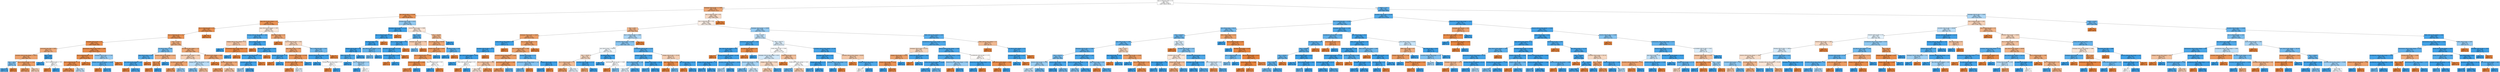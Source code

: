 digraph Tree {
node [shape=box, style="filled", color="black"] ;
0 [label="due_vs_submission_date <= 1.0\ngini = 0.5\nsamples = 96638\nvalue = [48319, 48319]", fillcolor="#e5813900"] ;
1 [label="homepage_clicks_by_days <= 17.999\ngini = 0.339\nsamples = 52763\nvalue = [41350, 11413]", fillcolor="#e58139b9"] ;
0 -> 1 [labeldistance=2.5, labelangle=45, headlabel="True"] ;
2 [label="quiz_clicks_by_days <= 223.485\ngini = 0.216\nsamples = 35782\nvalue = [31368, 4414]", fillcolor="#e58139db"] ;
1 -> 2 ;
3 [label="page_clicks_by_days_change <= 1.0\ngini = 0.2\nsamples = 35134\nvalue = [31170, 3964]", fillcolor="#e58139df"] ;
2 -> 3 ;
4 [label="due_vs_submission_date <= 0.0\ngini = 0.185\nsamples = 34182\nvalue = [30649, 3533]", fillcolor="#e58139e2"] ;
3 -> 4 ;
5 [label="due_vs_submission_date <= -0.0\ngini = 0.214\nsamples = 28965\nvalue = [25432, 3533]", fillcolor="#e58139dc"] ;
4 -> 5 ;
6 [label="homepage_clicks_by_days <= 0.0\ngini = 0.152\nsamples = 22306\nvalue = [20460, 1846]", fillcolor="#e58139e8"] ;
5 -> 6 ;
7 [label="assessment_type_CMA <= 0.985\ngini = 0.377\nsamples = 918\nvalue = [687, 231]", fillcolor="#e58139a9"] ;
6 -> 7 ;
8 [label="oucontent_clicks_by_days_change <= -58.817\ngini = 0.324\nsamples = 861\nvalue = [686, 175]", fillcolor="#e58139be"] ;
7 -> 8 ;
9 [label="date <= 168.5\ngini = 0.393\nsamples = 41\nvalue = [11, 30]", fillcolor="#399de5a1"] ;
8 -> 9 ;
10 [label="gini = 0.165\nsamples = 33\nvalue = [3, 30]", fillcolor="#399de5e6"] ;
9 -> 10 ;
11 [label="gini = 0.0\nsamples = 8\nvalue = [8, 0]", fillcolor="#e58139ff"] ;
9 -> 11 ;
12 [label="due_vs_submission_date <= -7.039\ngini = 0.291\nsamples = 820\nvalue = [675, 145]", fillcolor="#e58139c8"] ;
8 -> 12 ;
13 [label="gini = 0.233\nsamples = 677\nvalue = [586, 91]", fillcolor="#e58139d7"] ;
12 -> 13 ;
14 [label="gini = 0.47\nsamples = 143\nvalue = [89, 54]", fillcolor="#e5813964"] ;
12 -> 14 ;
15 [label="date <= 238.5\ngini = 0.034\nsamples = 57\nvalue = [1, 56]", fillcolor="#399de5fa"] ;
7 -> 15 ;
16 [label="gini = 0.0\nsamples = 55\nvalue = [0, 55]", fillcolor="#399de5ff"] ;
15 -> 16 ;
17 [label="due_vs_submission_date <= -70.5\ngini = 0.5\nsamples = 2\nvalue = [1, 1]", fillcolor="#e5813900"] ;
15 -> 17 ;
18 [label="gini = 0.0\nsamples = 1\nvalue = [1, 0]", fillcolor="#e58139ff"] ;
17 -> 18 ;
19 [label="gini = 0.0\nsamples = 1\nvalue = [0, 1]", fillcolor="#399de5ff"] ;
17 -> 19 ;
20 [label="questionnaire_clicks_by_days_change <= 2.985\ngini = 0.14\nsamples = 21388\nvalue = [19773, 1615]", fillcolor="#e58139ea"] ;
6 -> 20 ;
21 [label="due_vs_submission_date <= -1.0\ngini = 0.137\nsamples = 21340\nvalue = [19758, 1582]", fillcolor="#e58139eb"] ;
20 -> 21 ;
22 [label="due_vs_submission_date <= -1.0\ngini = 0.154\nsamples = 18764\nvalue = [17182, 1582]", fillcolor="#e58139e8"] ;
21 -> 22 ;
23 [label="gini = 0.144\nsamples = 18530\nvalue = [17088, 1442]", fillcolor="#e58139e9"] ;
22 -> 23 ;
24 [label="gini = 0.481\nsamples = 234\nvalue = [94, 140]", fillcolor="#399de554"] ;
22 -> 24 ;
25 [label="gini = 0.0\nsamples = 2576\nvalue = [2576, 0]", fillcolor="#e58139ff"] ;
21 -> 25 ;
26 [label="homepage_clicks_by_days <= 17.229\ngini = 0.43\nsamples = 48\nvalue = [15, 33]", fillcolor="#399de58b"] ;
20 -> 26 ;
27 [label="subpage_clicks_by_days_change <= -54.684\ngini = 0.229\nsamples = 38\nvalue = [5, 33]", fillcolor="#399de5d8"] ;
26 -> 27 ;
28 [label="gini = 0.0\nsamples = 3\nvalue = [3, 0]", fillcolor="#e58139ff"] ;
27 -> 28 ;
29 [label="gini = 0.108\nsamples = 35\nvalue = [2, 33]", fillcolor="#399de5f0"] ;
27 -> 29 ;
30 [label="gini = 0.0\nsamples = 10\nvalue = [10, 0]", fillcolor="#e58139ff"] ;
26 -> 30 ;
31 [label="date <= 24.945\ngini = 0.378\nsamples = 6659\nvalue = [4972, 1687]", fillcolor="#e58139a8"] ;
5 -> 31 ;
32 [label="url_clicks_by_days <= 3.008\ngini = 0.344\nsamples = 258\nvalue = [57, 201]", fillcolor="#399de5b7"] ;
31 -> 32 ;
33 [label="page_clicks_by_days <= 0.007\ngini = 0.193\nsamples = 212\nvalue = [23, 189]", fillcolor="#399de5e0"] ;
32 -> 33 ;
34 [label="quiz_clicks_by_days_change <= -0.07\ngini = 0.136\nsamples = 204\nvalue = [15, 189]", fillcolor="#399de5eb"] ;
33 -> 34 ;
35 [label="gini = 0.0\nsamples = 3\nvalue = [3, 0]", fillcolor="#e58139ff"] ;
34 -> 35 ;
36 [label="gini = 0.112\nsamples = 201\nvalue = [12, 189]", fillcolor="#399de5ef"] ;
34 -> 36 ;
37 [label="gini = 0.0\nsamples = 8\nvalue = [8, 0]", fillcolor="#e58139ff"] ;
33 -> 37 ;
38 [label="resource_clicks_by_days_change <= 6.474\ngini = 0.386\nsamples = 46\nvalue = [34, 12]", fillcolor="#e58139a5"] ;
32 -> 38 ;
39 [label="date <= 21.5\ngini = 0.188\nsamples = 38\nvalue = [34, 4]", fillcolor="#e58139e1"] ;
38 -> 39 ;
40 [label="gini = 0.056\nsamples = 35\nvalue = [34, 1]", fillcolor="#e58139f8"] ;
39 -> 40 ;
41 [label="gini = 0.0\nsamples = 3\nvalue = [0, 3]", fillcolor="#399de5ff"] ;
39 -> 41 ;
42 [label="gini = 0.0\nsamples = 8\nvalue = [0, 8]", fillcolor="#399de5ff"] ;
38 -> 42 ;
43 [label="url_clicks_by_days_change <= -1.0\ngini = 0.357\nsamples = 6401\nvalue = [4915, 1486]", fillcolor="#e58139b2"] ;
31 -> 43 ;
44 [label="page_clicks_by_days_change <= -0.003\ngini = 0.471\nsamples = 1198\nvalue = [744, 454]", fillcolor="#e5813963"] ;
43 -> 44 ;
45 [label="url_clicks_by_days_change <= -1.0\ngini = 0.329\nsamples = 690\nvalue = [547, 143]", fillcolor="#e58139bc"] ;
44 -> 45 ;
46 [label="gini = 0.249\nsamples = 612\nvalue = [523, 89]", fillcolor="#e58139d4"] ;
45 -> 46 ;
47 [label="gini = 0.426\nsamples = 78\nvalue = [24, 54]", fillcolor="#399de58e"] ;
45 -> 47 ;
48 [label="subpage_clicks_by_days_change <= 1.055\ngini = 0.475\nsamples = 508\nvalue = [197, 311]", fillcolor="#399de55d"] ;
44 -> 48 ;
49 [label="gini = 0.374\nsamples = 346\nvalue = [86, 260]", fillcolor="#399de5ab"] ;
48 -> 49 ;
50 [label="gini = 0.431\nsamples = 162\nvalue = [111, 51]", fillcolor="#e581398a"] ;
48 -> 50 ;
51 [label="url_clicks_by_days_change <= -0.001\ngini = 0.318\nsamples = 5203\nvalue = [4171, 1032]", fillcolor="#e58139c0"] ;
43 -> 51 ;
52 [label="gini = 0.0\nsamples = 766\nvalue = [766, 0]", fillcolor="#e58139ff"] ;
51 -> 52 ;
53 [label="forumng_clicks_by_days <= 2.997\ngini = 0.357\nsamples = 4437\nvalue = [3405, 1032]", fillcolor="#e58139b2"] ;
51 -> 53 ;
54 [label="gini = 0.274\nsamples = 2693\nvalue = [2251, 442]", fillcolor="#e58139cd"] ;
53 -> 54 ;
55 [label="gini = 0.448\nsamples = 1744\nvalue = [1154, 590]", fillcolor="#e581397d"] ;
53 -> 55 ;
56 [label="gini = 0.0\nsamples = 5217\nvalue = [5217, 0]", fillcolor="#e58139ff"] ;
4 -> 56 ;
57 [label="page_clicks_by_days_change <= 1.003\ngini = 0.496\nsamples = 952\nvalue = [521, 431]", fillcolor="#e581392c"] ;
3 -> 57 ;
58 [label="forumng_clicks_by_days_change <= -38.5\ngini = 0.186\nsamples = 328\nvalue = [34, 294]", fillcolor="#399de5e2"] ;
57 -> 58 ;
59 [label="subpage_clicks_by_days_change <= -5.0\ngini = 0.457\nsamples = 34\nvalue = [22, 12]", fillcolor="#e5813974"] ;
58 -> 59 ;
60 [label="gini = 0.0\nsamples = 11\nvalue = [0, 11]", fillcolor="#399de5ff"] ;
59 -> 60 ;
61 [label="questionnaire_clicks_by_days_change <= -6.0\ngini = 0.083\nsamples = 23\nvalue = [22, 1]", fillcolor="#e58139f3"] ;
59 -> 61 ;
62 [label="gini = 0.0\nsamples = 1\nvalue = [0, 1]", fillcolor="#399de5ff"] ;
61 -> 62 ;
63 [label="gini = 0.0\nsamples = 22\nvalue = [22, 0]", fillcolor="#e58139ff"] ;
61 -> 63 ;
64 [label="due_vs_submission_date <= -35.5\ngini = 0.078\nsamples = 294\nvalue = [12, 282]", fillcolor="#399de5f4"] ;
58 -> 64 ;
65 [label="gini = 0.0\nsamples = 1\nvalue = [1, 0]", fillcolor="#e58139ff"] ;
64 -> 65 ;
66 [label="quiz_clicks_by_days_change <= 150.0\ngini = 0.072\nsamples = 293\nvalue = [11, 282]", fillcolor="#399de5f5"] ;
64 -> 66 ;
67 [label="subpage_clicks_by_days_change <= 50.0\ngini = 0.066\nsamples = 292\nvalue = [10, 282]", fillcolor="#399de5f6"] ;
66 -> 67 ;
68 [label="oucontent_clicks_by_days <= 0.5\ngini = 0.06\nsamples = 291\nvalue = [9, 282]", fillcolor="#399de5f7"] ;
67 -> 68 ;
69 [label="gini = 0.444\nsamples = 3\nvalue = [1, 2]", fillcolor="#399de57f"] ;
68 -> 69 ;
70 [label="gini = 0.054\nsamples = 288\nvalue = [8, 280]", fillcolor="#399de5f8"] ;
68 -> 70 ;
71 [label="gini = 0.0\nsamples = 1\nvalue = [1, 0]", fillcolor="#e58139ff"] ;
67 -> 71 ;
72 [label="gini = 0.0\nsamples = 1\nvalue = [1, 0]", fillcolor="#e58139ff"] ;
66 -> 72 ;
73 [label="page_clicks_by_days <= 2.0\ngini = 0.343\nsamples = 624\nvalue = [487, 137]", fillcolor="#e58139b7"] ;
57 -> 73 ;
74 [label="gini = 0.0\nsamples = 278\nvalue = [278, 0]", fillcolor="#e58139ff"] ;
73 -> 74 ;
75 [label="due_vs_submission_date <= -0.04\ngini = 0.478\nsamples = 346\nvalue = [209, 137]", fillcolor="#e5813958"] ;
73 -> 75 ;
76 [label="page_clicks_by_days <= 2.003\ngini = 0.335\nsamples = 235\nvalue = [185, 50]", fillcolor="#e58139ba"] ;
75 -> 76 ;
77 [label="subpage_clicks_by_days <= 3.5\ngini = 0.083\nsamples = 23\nvalue = [1, 22]", fillcolor="#399de5f3"] ;
76 -> 77 ;
78 [label="gini = 0.0\nsamples = 1\nvalue = [1, 0]", fillcolor="#e58139ff"] ;
77 -> 78 ;
79 [label="gini = 0.0\nsamples = 22\nvalue = [0, 22]", fillcolor="#399de5ff"] ;
77 -> 79 ;
80 [label="oucontent_clicks_by_days <= 91.058\ngini = 0.229\nsamples = 212\nvalue = [184, 28]", fillcolor="#e58139d8"] ;
76 -> 80 ;
81 [label="url_clicks_by_days_change <= 1.995\ngini = 0.184\nsamples = 205\nvalue = [184, 21]", fillcolor="#e58139e2"] ;
80 -> 81 ;
82 [label="gini = 0.127\nsamples = 190\nvalue = [177, 13]", fillcolor="#e58139ec"] ;
81 -> 82 ;
83 [label="gini = 0.498\nsamples = 15\nvalue = [7, 8]", fillcolor="#399de520"] ;
81 -> 83 ;
84 [label="gini = 0.0\nsamples = 7\nvalue = [0, 7]", fillcolor="#399de5ff"] ;
80 -> 84 ;
85 [label="due_vs_submission_date <= 0.041\ngini = 0.339\nsamples = 111\nvalue = [24, 87]", fillcolor="#399de5b9"] ;
75 -> 85 ;
86 [label="resource_clicks_by_days_change <= 20.0\ngini = 0.022\nsamples = 88\nvalue = [1, 87]", fillcolor="#399de5fc"] ;
85 -> 86 ;
87 [label="gini = 0.0\nsamples = 86\nvalue = [0, 86]", fillcolor="#399de5ff"] ;
86 -> 87 ;
88 [label="forumng_clicks_by_days_change <= 11.5\ngini = 0.5\nsamples = 2\nvalue = [1, 1]", fillcolor="#e5813900"] ;
86 -> 88 ;
89 [label="gini = 0.0\nsamples = 1\nvalue = [1, 0]", fillcolor="#e58139ff"] ;
88 -> 89 ;
90 [label="gini = 0.0\nsamples = 1\nvalue = [0, 1]", fillcolor="#399de5ff"] ;
88 -> 90 ;
91 [label="gini = 0.0\nsamples = 23\nvalue = [23, 0]", fillcolor="#e58139ff"] ;
85 -> 91 ;
92 [label="forumng_clicks_by_days <= 0.013\ngini = 0.424\nsamples = 648\nvalue = [198, 450]", fillcolor="#399de58f"] ;
2 -> 92 ;
93 [label="homepage_clicks_by_days <= 17.124\ngini = 0.033\nsamples = 299\nvalue = [5, 294]", fillcolor="#399de5fb"] ;
92 -> 93 ;
94 [label="due_vs_submission_date <= 0.441\ngini = 0.02\nsamples = 297\nvalue = [3, 294]", fillcolor="#399de5fc"] ;
93 -> 94 ;
95 [label="url_clicks_by_days <= 3.5\ngini = 0.013\nsamples = 296\nvalue = [2, 294]", fillcolor="#399de5fd"] ;
94 -> 95 ;
96 [label="subpage_clicks_by_days <= 9.5\ngini = 0.007\nsamples = 290\nvalue = [1, 289]", fillcolor="#399de5fe"] ;
95 -> 96 ;
97 [label="folder_clicks_by_days <= 0.5\ngini = 0.133\nsamples = 14\nvalue = [1, 13]", fillcolor="#399de5eb"] ;
96 -> 97 ;
98 [label="gini = 0.0\nsamples = 11\nvalue = [0, 11]", fillcolor="#399de5ff"] ;
97 -> 98 ;
99 [label="due_vs_submission_date <= -1.0\ngini = 0.444\nsamples = 3\nvalue = [1, 2]", fillcolor="#399de57f"] ;
97 -> 99 ;
100 [label="gini = 0.0\nsamples = 1\nvalue = [0, 1]", fillcolor="#399de5ff"] ;
99 -> 100 ;
101 [label="gini = 0.5\nsamples = 2\nvalue = [1, 1]", fillcolor="#e5813900"] ;
99 -> 101 ;
102 [label="gini = 0.0\nsamples = 276\nvalue = [0, 276]", fillcolor="#399de5ff"] ;
96 -> 102 ;
103 [label="quiz_clicks_by_days_change <= 232.0\ngini = 0.278\nsamples = 6\nvalue = [1, 5]", fillcolor="#399de5cc"] ;
95 -> 103 ;
104 [label="gini = 0.32\nsamples = 5\nvalue = [1, 4]", fillcolor="#399de5bf"] ;
103 -> 104 ;
105 [label="gini = 0.0\nsamples = 1\nvalue = [0, 1]", fillcolor="#399de5ff"] ;
103 -> 105 ;
106 [label="gini = 0.0\nsamples = 1\nvalue = [1, 0]", fillcolor="#e58139ff"] ;
94 -> 106 ;
107 [label="gini = 0.0\nsamples = 2\nvalue = [2, 0]", fillcolor="#e58139ff"] ;
93 -> 107 ;
108 [label="resource_clicks_by_days <= 0.006\ngini = 0.494\nsamples = 349\nvalue = [193, 156]", fillcolor="#e5813931"] ;
92 -> 108 ;
109 [label="date <= 238.5\ngini = 0.215\nsamples = 90\nvalue = [11, 79]", fillcolor="#399de5db"] ;
108 -> 109 ;
110 [label="due_vs_submission_date <= 0.363\ngini = 0.096\nsamples = 79\nvalue = [4, 75]", fillcolor="#399de5f1"] ;
109 -> 110 ;
111 [label="homepage_clicks_by_days <= 17.337\ngini = 0.051\nsamples = 77\nvalue = [2, 75]", fillcolor="#399de5f8"] ;
110 -> 111 ;
112 [label="forumng_clicks_by_days <= 0.638\ngini = 0.026\nsamples = 76\nvalue = [1, 75]", fillcolor="#399de5fc"] ;
111 -> 112 ;
113 [label="gini = 0.0\nsamples = 1\nvalue = [1, 0]", fillcolor="#e58139ff"] ;
112 -> 113 ;
114 [label="gini = 0.0\nsamples = 75\nvalue = [0, 75]", fillcolor="#399de5ff"] ;
112 -> 114 ;
115 [label="gini = 0.0\nsamples = 1\nvalue = [1, 0]", fillcolor="#e58139ff"] ;
111 -> 115 ;
116 [label="gini = 0.0\nsamples = 2\nvalue = [2, 0]", fillcolor="#e58139ff"] ;
110 -> 116 ;
117 [label="homepage_clicks_by_days <= 7.948\ngini = 0.463\nsamples = 11\nvalue = [7, 4]", fillcolor="#e581396d"] ;
109 -> 117 ;
118 [label="gini = 0.32\nsamples = 5\nvalue = [1, 4]", fillcolor="#399de5bf"] ;
117 -> 118 ;
119 [label="gini = 0.0\nsamples = 6\nvalue = [6, 0]", fillcolor="#e58139ff"] ;
117 -> 119 ;
120 [label="date <= 240.993\ngini = 0.418\nsamples = 259\nvalue = [182, 77]", fillcolor="#e5813993"] ;
108 -> 120 ;
121 [label="quiz_clicks_by_days <= 533.638\ngini = 0.346\nsamples = 234\nvalue = [182, 52]", fillcolor="#e58139b6"] ;
120 -> 121 ;
122 [label="dataplus_clicks_by_days <= 0.957\ngini = 0.257\nsamples = 211\nvalue = [179, 32]", fillcolor="#e58139d1"] ;
121 -> 122 ;
123 [label="due_vs_submission_date <= -0.001\ngini = 0.221\nsamples = 205\nvalue = [179, 26]", fillcolor="#e58139da"] ;
122 -> 123 ;
124 [label="resource_clicks_by_days <= 8.983\ngini = 0.143\nsamples = 181\nvalue = [167, 14]", fillcolor="#e58139ea"] ;
123 -> 124 ;
125 [label="gini = 0.116\nsamples = 178\nvalue = [167, 11]", fillcolor="#e58139ee"] ;
124 -> 125 ;
126 [label="gini = 0.0\nsamples = 3\nvalue = [0, 3]", fillcolor="#399de5ff"] ;
124 -> 126 ;
127 [label="due_vs_submission_date <= 0.01\ngini = 0.5\nsamples = 24\nvalue = [12, 12]", fillcolor="#e5813900"] ;
123 -> 127 ;
128 [label="gini = 0.0\nsamples = 12\nvalue = [0, 12]", fillcolor="#399de5ff"] ;
127 -> 128 ;
129 [label="gini = 0.0\nsamples = 12\nvalue = [12, 0]", fillcolor="#e58139ff"] ;
127 -> 129 ;
130 [label="gini = 0.0\nsamples = 6\nvalue = [0, 6]", fillcolor="#399de5ff"] ;
122 -> 130 ;
131 [label="url_clicks_by_days <= 0.96\ngini = 0.227\nsamples = 23\nvalue = [3, 20]", fillcolor="#399de5d9"] ;
121 -> 131 ;
132 [label="gini = 0.0\nsamples = 20\nvalue = [0, 20]", fillcolor="#399de5ff"] ;
131 -> 132 ;
133 [label="gini = 0.0\nsamples = 3\nvalue = [3, 0]", fillcolor="#e58139ff"] ;
131 -> 133 ;
134 [label="gini = 0.0\nsamples = 25\nvalue = [0, 25]", fillcolor="#399de5ff"] ;
120 -> 134 ;
135 [label="due_vs_submission_date <= 0.0\ngini = 0.485\nsamples = 16981\nvalue = [9982, 6999]", fillcolor="#e581394c"] ;
1 -> 135 ;
136 [label="due_vs_submission_date <= -0.0\ngini = 0.498\nsamples = 14954\nvalue = [7955, 6999]", fillcolor="#e581391f"] ;
135 -> 136 ;
137 [label="date <= 199.0\ngini = 0.412\nsamples = 8287\nvalue = [5884, 2403]", fillcolor="#e5813997"] ;
136 -> 137 ;
138 [label="homepage_clicks_by_days <= 18.001\ngini = 0.3\nsamples = 6335\nvalue = [5170, 1165]", fillcolor="#e58139c6"] ;
137 -> 138 ;
139 [label="ouwiki_clicks_by_days_change <= 4.5\ngini = 0.075\nsamples = 77\nvalue = [3, 74]", fillcolor="#399de5f5"] ;
138 -> 139 ;
140 [label="oucontent_clicks_by_days <= 221.5\ngini = 0.051\nsamples = 76\nvalue = [2, 74]", fillcolor="#399de5f8"] ;
139 -> 140 ;
141 [label="quiz_clicks_by_days_change <= 183.0\ngini = 0.026\nsamples = 75\nvalue = [1, 74]", fillcolor="#399de5fc"] ;
140 -> 141 ;
142 [label="gini = 0.0\nsamples = 73\nvalue = [0, 73]", fillcolor="#399de5ff"] ;
141 -> 142 ;
143 [label="folder_clicks_by_days_change <= 0.5\ngini = 0.5\nsamples = 2\nvalue = [1, 1]", fillcolor="#e5813900"] ;
141 -> 143 ;
144 [label="gini = 0.0\nsamples = 1\nvalue = [1, 0]", fillcolor="#e58139ff"] ;
143 -> 144 ;
145 [label="gini = 0.0\nsamples = 1\nvalue = [0, 1]", fillcolor="#399de5ff"] ;
143 -> 145 ;
146 [label="gini = 0.0\nsamples = 1\nvalue = [1, 0]", fillcolor="#e58139ff"] ;
140 -> 146 ;
147 [label="gini = 0.0\nsamples = 1\nvalue = [1, 0]", fillcolor="#e58139ff"] ;
139 -> 147 ;
148 [label="due_vs_submission_date <= -1.0\ngini = 0.288\nsamples = 6258\nvalue = [5167, 1091]", fillcolor="#e58139c9"] ;
138 -> 148 ;
149 [label="due_vs_submission_date <= -1.001\ngini = 0.322\nsamples = 5416\nvalue = [4325, 1091]", fillcolor="#e58139bf"] ;
148 -> 149 ;
150 [label="oucontent_clicks_by_days_change <= -8.965\ngini = 0.297\nsamples = 5261\nvalue = [4307, 954]", fillcolor="#e58139c7"] ;
149 -> 150 ;
151 [label="due_vs_submission_date <= -2.993\ngini = 0.452\nsamples = 950\nvalue = [622, 328]", fillcolor="#e5813979"] ;
150 -> 151 ;
152 [label="gini = 0.494\nsamples = 687\nvalue = [382, 305]", fillcolor="#e5813933"] ;
151 -> 152 ;
153 [label="gini = 0.16\nsamples = 263\nvalue = [240, 23]", fillcolor="#e58139e7"] ;
151 -> 153 ;
154 [label="questionnaire_clicks_by_days <= 3.995\ngini = 0.248\nsamples = 4311\nvalue = [3685, 626]", fillcolor="#e58139d4"] ;
150 -> 154 ;
155 [label="gini = 0.236\nsamples = 4259\nvalue = [3678, 581]", fillcolor="#e58139d7"] ;
154 -> 155 ;
156 [label="gini = 0.233\nsamples = 52\nvalue = [7, 45]", fillcolor="#399de5d7"] ;
154 -> 156 ;
157 [label="forumng_clicks_by_days <= 17.5\ngini = 0.205\nsamples = 155\nvalue = [18, 137]", fillcolor="#399de5dd"] ;
149 -> 157 ;
158 [label="ouelluminate_clicks_by_days_change <= 1.42\ngini = 0.395\nsamples = 59\nvalue = [16, 43]", fillcolor="#399de5a0"] ;
157 -> 158 ;
159 [label="gini = 0.306\nsamples = 53\nvalue = [10, 43]", fillcolor="#399de5c4"] ;
158 -> 159 ;
160 [label="gini = 0.0\nsamples = 6\nvalue = [6, 0]", fillcolor="#e58139ff"] ;
158 -> 160 ;
161 [label="subpage_clicks_by_days <= 215.5\ngini = 0.041\nsamples = 96\nvalue = [2, 94]", fillcolor="#399de5fa"] ;
157 -> 161 ;
162 [label="gini = 0.021\nsamples = 95\nvalue = [1, 94]", fillcolor="#399de5fc"] ;
161 -> 162 ;
163 [label="gini = 0.0\nsamples = 1\nvalue = [1, 0]", fillcolor="#e58139ff"] ;
161 -> 163 ;
164 [label="gini = 0.0\nsamples = 842\nvalue = [842, 0]", fillcolor="#e58139ff"] ;
148 -> 164 ;
165 [label="due_vs_submission_date <= -0.999\ngini = 0.464\nsamples = 1952\nvalue = [714, 1238]", fillcolor="#399de56c"] ;
137 -> 165 ;
166 [label="oucontent_clicks_by_days <= 115.908\ngini = 0.405\nsamples = 1723\nvalue = [485, 1238]", fillcolor="#399de59b"] ;
165 -> 166 ;
167 [label="quiz_clicks_by_days <= 562.933\ngini = 0.5\nsamples = 779\nvalue = [378, 401]", fillcolor="#399de50f"] ;
166 -> 167 ;
168 [label="date <= 240.934\ngini = 0.483\nsamples = 634\nvalue = [375, 259]", fillcolor="#e581394f"] ;
167 -> 168 ;
169 [label="due_vs_submission_date <= -1.0\ngini = 0.432\nsamples = 542\nvalue = [371, 171]", fillcolor="#e5813989"] ;
168 -> 169 ;
170 [label="gini = 0.259\nsamples = 314\nvalue = [266, 48]", fillcolor="#e58139d1"] ;
169 -> 170 ;
171 [label="gini = 0.497\nsamples = 228\nvalue = [105, 123]", fillcolor="#399de525"] ;
169 -> 171 ;
172 [label="oucontent_clicks_by_days <= 17.711\ngini = 0.083\nsamples = 92\nvalue = [4, 88]", fillcolor="#399de5f3"] ;
168 -> 172 ;
173 [label="gini = 0.32\nsamples = 5\nvalue = [4, 1]", fillcolor="#e58139bf"] ;
172 -> 173 ;
174 [label="gini = 0.0\nsamples = 87\nvalue = [0, 87]", fillcolor="#399de5ff"] ;
172 -> 174 ;
175 [label="url_clicks_by_days <= 6.348\ngini = 0.041\nsamples = 145\nvalue = [3, 142]", fillcolor="#399de5fa"] ;
167 -> 175 ;
176 [label="gini = 0.0\nsamples = 139\nvalue = [0, 139]", fillcolor="#399de5ff"] ;
175 -> 176 ;
177 [label="questionnaire_clicks_by_days <= 2.939\ngini = 0.5\nsamples = 6\nvalue = [3, 3]", fillcolor="#e5813900"] ;
175 -> 177 ;
178 [label="gini = 0.0\nsamples = 2\nvalue = [2, 0]", fillcolor="#e58139ff"] ;
177 -> 178 ;
179 [label="gini = 0.375\nsamples = 4\nvalue = [1, 3]", fillcolor="#399de5aa"] ;
177 -> 179 ;
180 [label="ouelluminate_clicks_by_days <= 0.126\ngini = 0.201\nsamples = 944\nvalue = [107, 837]", fillcolor="#399de5de"] ;
166 -> 180 ;
181 [label="subpage_clicks_by_days <= 36.815\ngini = 0.127\nsamples = 866\nvalue = [59, 807]", fillcolor="#399de5ec"] ;
180 -> 181 ;
182 [label="due_vs_submission_date <= -1.06\ngini = 0.309\nsamples = 283\nvalue = [54, 229]", fillcolor="#399de5c3"] ;
181 -> 182 ;
183 [label="gini = 0.497\nsamples = 96\nvalue = [44, 52]", fillcolor="#399de527"] ;
182 -> 183 ;
184 [label="gini = 0.101\nsamples = 187\nvalue = [10, 177]", fillcolor="#399de5f1"] ;
182 -> 184 ;
185 [label="subpage_clicks_by_days <= 38.728\ngini = 0.017\nsamples = 583\nvalue = [5, 578]", fillcolor="#399de5fd"] ;
181 -> 185 ;
186 [label="gini = 0.153\nsamples = 24\nvalue = [2, 22]", fillcolor="#399de5e8"] ;
185 -> 186 ;
187 [label="gini = 0.011\nsamples = 559\nvalue = [3, 556]", fillcolor="#399de5fe"] ;
185 -> 187 ;
188 [label="subpage_clicks_by_days <= 42.334\ngini = 0.473\nsamples = 78\nvalue = [48, 30]", fillcolor="#e5813960"] ;
180 -> 188 ;
189 [label="page_clicks_by_days <= 8.96\ngini = 0.145\nsamples = 51\nvalue = [47, 4]", fillcolor="#e58139e9"] ;
188 -> 189 ;
190 [label="gini = 0.0\nsamples = 46\nvalue = [46, 0]", fillcolor="#e58139ff"] ;
189 -> 190 ;
191 [label="gini = 0.32\nsamples = 5\nvalue = [1, 4]", fillcolor="#399de5bf"] ;
189 -> 191 ;
192 [label="quiz_clicks_by_days <= 232.313\ngini = 0.071\nsamples = 27\nvalue = [1, 26]", fillcolor="#399de5f5"] ;
188 -> 192 ;
193 [label="gini = 0.0\nsamples = 1\nvalue = [1, 0]", fillcolor="#e58139ff"] ;
192 -> 193 ;
194 [label="gini = 0.0\nsamples = 26\nvalue = [0, 26]", fillcolor="#399de5ff"] ;
192 -> 194 ;
195 [label="gini = 0.0\nsamples = 229\nvalue = [229, 0]", fillcolor="#e58139ff"] ;
165 -> 195 ;
196 [label="homepage_clicks_by_days <= 36.999\ngini = 0.428\nsamples = 6667\nvalue = [2071, 4596]", fillcolor="#399de58c"] ;
136 -> 196 ;
197 [label="date <= 24.189\ngini = 0.483\nsamples = 4357\nvalue = [1775, 2582]", fillcolor="#399de550"] ;
196 -> 197 ;
198 [label="ouelluminate_clicks_by_days <= 7.023\ngini = 0.136\nsamples = 506\nvalue = [37, 469]", fillcolor="#399de5eb"] ;
197 -> 198 ;
199 [label="quiz_clicks_by_days_change <= -0.24\ngini = 0.045\nsamples = 478\nvalue = [11, 467]", fillcolor="#399de5f9"] ;
198 -> 199 ;
200 [label="gini = 0.0\nsamples = 2\nvalue = [2, 0]", fillcolor="#e58139ff"] ;
199 -> 200 ;
201 [label="forumng_clicks_by_days_change <= 45.384\ngini = 0.037\nsamples = 476\nvalue = [9, 467]", fillcolor="#399de5fa"] ;
199 -> 201 ;
202 [label="subpage_clicks_by_days_change <= 13.5\ngini = 0.006\nsamples = 361\nvalue = [1, 360]", fillcolor="#399de5fe"] ;
201 -> 202 ;
203 [label="gini = 0.083\nsamples = 23\nvalue = [1, 22]", fillcolor="#399de5f3"] ;
202 -> 203 ;
204 [label="gini = 0.0\nsamples = 338\nvalue = [0, 338]", fillcolor="#399de5ff"] ;
202 -> 204 ;
205 [label="oucontent_clicks_by_days_change <= 18.816\ngini = 0.129\nsamples = 115\nvalue = [8, 107]", fillcolor="#399de5ec"] ;
201 -> 205 ;
206 [label="gini = 0.457\nsamples = 17\nvalue = [6, 11]", fillcolor="#399de574"] ;
205 -> 206 ;
207 [label="gini = 0.04\nsamples = 98\nvalue = [2, 96]", fillcolor="#399de5fa"] ;
205 -> 207 ;
208 [label="url_clicks_by_days_change <= 4.5\ngini = 0.133\nsamples = 28\nvalue = [26, 2]", fillcolor="#e58139eb"] ;
198 -> 208 ;
209 [label="gini = 0.0\nsamples = 26\nvalue = [26, 0]", fillcolor="#e58139ff"] ;
208 -> 209 ;
210 [label="gini = 0.0\nsamples = 2\nvalue = [0, 2]", fillcolor="#399de5ff"] ;
208 -> 210 ;
211 [label="date <= 198.775\ngini = 0.495\nsamples = 3851\nvalue = [1738, 2113]", fillcolor="#399de52d"] ;
197 -> 211 ;
212 [label="ouwiki_clicks_by_days <= 0.004\ngini = 0.5\nsamples = 3442\nvalue = [1718, 1724]", fillcolor="#399de501"] ;
211 -> 212 ;
213 [label="homepage_clicks_by_days_change <= 8.012\ngini = 0.492\nsamples = 2513\nvalue = [1093, 1420]", fillcolor="#399de53b"] ;
212 -> 213 ;
214 [label="resource_clicks_by_days <= 1.009\ngini = 0.454\nsamples = 1617\nvalue = [562, 1055]", fillcolor="#399de577"] ;
213 -> 214 ;
215 [label="gini = 0.326\nsamples = 561\nvalue = [115, 446]", fillcolor="#399de5bd"] ;
214 -> 215 ;
216 [label="gini = 0.488\nsamples = 1056\nvalue = [447, 609]", fillcolor="#399de544"] ;
214 -> 216 ;
217 [label="subpage_clicks_by_days <= 32.916\ngini = 0.483\nsamples = 896\nvalue = [531, 365]", fillcolor="#e5813950"] ;
213 -> 217 ;
218 [label="gini = 0.462\nsamples = 824\nvalue = [526, 298]", fillcolor="#e581396f"] ;
217 -> 218 ;
219 [label="gini = 0.129\nsamples = 72\nvalue = [5, 67]", fillcolor="#399de5ec"] ;
217 -> 219 ;
220 [label="ouwiki_clicks_by_days <= 1.0\ngini = 0.44\nsamples = 929\nvalue = [625, 304]", fillcolor="#e5813983"] ;
212 -> 220 ;
221 [label="gini = 0.0\nsamples = 324\nvalue = [324, 0]", fillcolor="#e58139ff"] ;
220 -> 221 ;
222 [label="ouwiki_clicks_by_days_change <= 1.011\ngini = 0.5\nsamples = 605\nvalue = [301, 304]", fillcolor="#399de503"] ;
220 -> 222 ;
223 [label="gini = 0.275\nsamples = 182\nvalue = [30, 152]", fillcolor="#399de5cd"] ;
222 -> 223 ;
224 [label="gini = 0.46\nsamples = 423\nvalue = [271, 152]", fillcolor="#e5813970"] ;
222 -> 224 ;
225 [label="oucontent_clicks_by_days_change <= 91.593\ngini = 0.093\nsamples = 409\nvalue = [20, 389]", fillcolor="#399de5f2"] ;
211 -> 225 ;
226 [label="homepage_clicks_by_days <= 35.5\ngini = 0.01\nsamples = 381\nvalue = [2, 379]", fillcolor="#399de5fe"] ;
225 -> 226 ;
227 [label="subpage_clicks_by_days <= 7.5\ngini = 0.005\nsamples = 375\nvalue = [1, 374]", fillcolor="#399de5fe"] ;
226 -> 227 ;
228 [label="gini = 0.133\nsamples = 14\nvalue = [1, 13]", fillcolor="#399de5eb"] ;
227 -> 228 ;
229 [label="gini = 0.0\nsamples = 361\nvalue = [0, 361]", fillcolor="#399de5ff"] ;
227 -> 229 ;
230 [label="homepage_clicks_by_days_change <= 6.5\ngini = 0.278\nsamples = 6\nvalue = [1, 5]", fillcolor="#399de5cc"] ;
226 -> 230 ;
231 [label="gini = 0.0\nsamples = 5\nvalue = [0, 5]", fillcolor="#399de5ff"] ;
230 -> 231 ;
232 [label="gini = 0.0\nsamples = 1\nvalue = [1, 0]", fillcolor="#e58139ff"] ;
230 -> 232 ;
233 [label="oucontent_clicks_by_days_change <= 94.918\ngini = 0.459\nsamples = 28\nvalue = [18, 10]", fillcolor="#e5813971"] ;
225 -> 233 ;
234 [label="gini = 0.0\nsamples = 17\nvalue = [17, 0]", fillcolor="#e58139ff"] ;
233 -> 234 ;
235 [label="subpage_clicks_by_days_change <= 5.0\ngini = 0.165\nsamples = 11\nvalue = [1, 10]", fillcolor="#399de5e6"] ;
233 -> 235 ;
236 [label="gini = 0.5\nsamples = 2\nvalue = [1, 1]", fillcolor="#e5813900"] ;
235 -> 236 ;
237 [label="gini = 0.0\nsamples = 9\nvalue = [0, 9]", fillcolor="#399de5ff"] ;
235 -> 237 ;
238 [label="folder_clicks_by_days_change <= 0.007\ngini = 0.223\nsamples = 2310\nvalue = [296, 2014]", fillcolor="#399de5da"] ;
196 -> 238 ;
239 [label="oucollaborate_clicks_by_days_change <= -3.007\ngini = 0.177\nsamples = 2195\nvalue = [216, 1979]", fillcolor="#399de5e3"] ;
238 -> 239 ;
240 [label="homepage_clicks_by_days <= 51.613\ngini = 0.481\nsamples = 92\nvalue = [55, 37]", fillcolor="#e5813953"] ;
239 -> 240 ;
241 [label="subpage_clicks_by_days <= 35.501\ngini = 0.313\nsamples = 67\nvalue = [54, 13]", fillcolor="#e58139c2"] ;
240 -> 241 ;
242 [label="subpage_clicks_by_days <= 20.402\ngini = 0.203\nsamples = 61\nvalue = [54, 7]", fillcolor="#e58139de"] ;
241 -> 242 ;
243 [label="gini = 0.0\nsamples = 5\nvalue = [0, 5]", fillcolor="#399de5ff"] ;
242 -> 243 ;
244 [label="gini = 0.069\nsamples = 56\nvalue = [54, 2]", fillcolor="#e58139f6"] ;
242 -> 244 ;
245 [label="gini = 0.0\nsamples = 6\nvalue = [0, 6]", fillcolor="#399de5ff"] ;
241 -> 245 ;
246 [label="ouwiki_clicks_by_days_change <= -99.5\ngini = 0.077\nsamples = 25\nvalue = [1, 24]", fillcolor="#399de5f4"] ;
240 -> 246 ;
247 [label="gini = 0.0\nsamples = 1\nvalue = [1, 0]", fillcolor="#e58139ff"] ;
246 -> 247 ;
248 [label="gini = 0.0\nsamples = 24\nvalue = [0, 24]", fillcolor="#399de5ff"] ;
246 -> 248 ;
249 [label="glossary_clicks_by_days_change <= 0.003\ngini = 0.141\nsamples = 2103\nvalue = [161, 1942]", fillcolor="#399de5ea"] ;
239 -> 249 ;
250 [label="htmlactivity_clicks_by_days_change <= 0.052\ngini = 0.115\nsamples = 2032\nvalue = [125, 1907]", fillcolor="#399de5ee"] ;
249 -> 250 ;
251 [label="ouwiki_clicks_by_days_change <= 14.298\ngini = 0.096\nsamples = 1949\nvalue = [99, 1850]", fillcolor="#399de5f1"] ;
250 -> 251 ;
252 [label="gini = 0.072\nsamples = 1791\nvalue = [67, 1724]", fillcolor="#399de5f5"] ;
251 -> 252 ;
253 [label="gini = 0.323\nsamples = 158\nvalue = [32, 126]", fillcolor="#399de5be"] ;
251 -> 253 ;
254 [label="htmlactivity_clicks_by_days_change <= 0.964\ngini = 0.43\nsamples = 83\nvalue = [26, 57]", fillcolor="#399de58b"] ;
250 -> 254 ;
255 [label="gini = 0.0\nsamples = 25\nvalue = [25, 0]", fillcolor="#e58139ff"] ;
254 -> 255 ;
256 [label="gini = 0.034\nsamples = 58\nvalue = [1, 57]", fillcolor="#399de5fb"] ;
254 -> 256 ;
257 [label="oucollaborate_clicks_by_days <= 1.175\ngini = 0.5\nsamples = 71\nvalue = [36, 35]", fillcolor="#e5813907"] ;
249 -> 257 ;
258 [label="htmlactivity_clicks_by_days_change <= 2.5\ngini = 0.059\nsamples = 33\nvalue = [1, 32]", fillcolor="#399de5f7"] ;
257 -> 258 ;
259 [label="gini = 0.0\nsamples = 32\nvalue = [0, 32]", fillcolor="#399de5ff"] ;
258 -> 259 ;
260 [label="gini = 0.0\nsamples = 1\nvalue = [1, 0]", fillcolor="#e58139ff"] ;
258 -> 260 ;
261 [label="page_clicks_by_days_change <= -0.001\ngini = 0.145\nsamples = 38\nvalue = [35, 3]", fillcolor="#e58139e9"] ;
257 -> 261 ;
262 [label="gini = 0.0\nsamples = 35\nvalue = [35, 0]", fillcolor="#e58139ff"] ;
261 -> 262 ;
263 [label="gini = 0.0\nsamples = 3\nvalue = [0, 3]", fillcolor="#399de5ff"] ;
261 -> 263 ;
264 [label="folder_clicks_by_days_change <= 1.0\ngini = 0.423\nsamples = 115\nvalue = [80, 35]", fillcolor="#e581398f"] ;
238 -> 264 ;
265 [label="gini = 0.0\nsamples = 78\nvalue = [78, 0]", fillcolor="#e58139ff"] ;
264 -> 265 ;
266 [label="url_clicks_by_days_change <= 27.5\ngini = 0.102\nsamples = 37\nvalue = [2, 35]", fillcolor="#399de5f0"] ;
264 -> 266 ;
267 [label="oucontent_clicks_by_days <= 413.5\ngini = 0.054\nsamples = 36\nvalue = [1, 35]", fillcolor="#399de5f8"] ;
266 -> 267 ;
268 [label="gini = 0.0\nsamples = 35\nvalue = [0, 35]", fillcolor="#399de5ff"] ;
267 -> 268 ;
269 [label="gini = 0.0\nsamples = 1\nvalue = [1, 0]", fillcolor="#e58139ff"] ;
267 -> 269 ;
270 [label="gini = 0.0\nsamples = 1\nvalue = [1, 0]", fillcolor="#e58139ff"] ;
266 -> 270 ;
271 [label="gini = 0.0\nsamples = 2027\nvalue = [2027, 0]", fillcolor="#e58139ff"] ;
135 -> 271 ;
272 [label="weight <= 12.51\ngini = 0.267\nsamples = 43875\nvalue = [6969, 36906]", fillcolor="#399de5cf"] ;
0 -> 272 [labeldistance=2.5, labelangle=-45, headlabel="False"] ;
273 [label="oucontent_clicks_by_days <= 91.955\ngini = 0.19\nsamples = 34941\nvalue = [3713, 31228]", fillcolor="#399de5e1"] ;
272 -> 273 ;
274 [label="due_vs_submission_date <= 32.936\ngini = 0.26\nsamples = 18767\nvalue = [2885, 15882]", fillcolor="#399de5d1"] ;
273 -> 274 ;
275 [label="quiz_clicks_by_days <= 693.01\ngini = 0.353\nsamples = 9398\nvalue = [2154, 7244]", fillcolor="#399de5b3"] ;
274 -> 275 ;
276 [label="date <= 236.003\ngini = 0.333\nsamples = 9114\nvalue = [1927, 7187]", fillcolor="#399de5bb"] ;
275 -> 276 ;
277 [label="page_clicks_by_days <= 3.006\ngini = 0.28\nsamples = 7689\nvalue = [1293, 6396]", fillcolor="#399de5cb"] ;
276 -> 277 ;
278 [label="homepage_clicks_by_days <= 17.982\ngini = 0.251\nsamples = 7338\nvalue = [1081, 6257]", fillcolor="#399de5d3"] ;
277 -> 278 ;
279 [label="date <= 226.704\ngini = 0.36\nsamples = 3404\nvalue = [802, 2602]", fillcolor="#399de5b0"] ;
278 -> 279 ;
280 [label="resource_clicks_by_days <= 1.991\ngini = 0.435\nsamples = 2300\nvalue = [736, 1564]", fillcolor="#399de587"] ;
279 -> 280 ;
281 [label="gini = 0.481\nsamples = 1441\nvalue = [580, 861]", fillcolor="#399de553"] ;
280 -> 281 ;
282 [label="gini = 0.297\nsamples = 859\nvalue = [156, 703]", fillcolor="#399de5c6"] ;
280 -> 282 ;
283 [label="resource_clicks_by_days <= 0.006\ngini = 0.112\nsamples = 1104\nvalue = [66, 1038]", fillcolor="#399de5ef"] ;
279 -> 283 ;
284 [label="gini = 0.015\nsamples = 809\nvalue = [6, 803]", fillcolor="#399de5fd"] ;
283 -> 284 ;
285 [label="gini = 0.324\nsamples = 295\nvalue = [60, 235]", fillcolor="#399de5be"] ;
283 -> 285 ;
286 [label="page_clicks_by_days_change <= 1.001\ngini = 0.132\nsamples = 3934\nvalue = [279, 3655]", fillcolor="#399de5ec"] ;
278 -> 286 ;
287 [label="resource_clicks_by_days_change <= -7.02\ngini = 0.104\nsamples = 3624\nvalue = [199, 3425]", fillcolor="#399de5f0"] ;
286 -> 287 ;
288 [label="gini = 0.383\nsamples = 263\nvalue = [68, 195]", fillcolor="#399de5a6"] ;
287 -> 288 ;
289 [label="gini = 0.075\nsamples = 3361\nvalue = [131, 3230]", fillcolor="#399de5f5"] ;
287 -> 289 ;
290 [label="page_clicks_by_days <= 1.991\ngini = 0.383\nsamples = 310\nvalue = [80, 230]", fillcolor="#399de5a6"] ;
286 -> 290 ;
291 [label="gini = 0.0\nsamples = 53\nvalue = [53, 0]", fillcolor="#e58139ff"] ;
290 -> 291 ;
292 [label="gini = 0.188\nsamples = 257\nvalue = [27, 230]", fillcolor="#399de5e1"] ;
290 -> 292 ;
293 [label="date <= 19.077\ngini = 0.478\nsamples = 351\nvalue = [212, 139]", fillcolor="#e5813958"] ;
277 -> 293 ;
294 [label="page_clicks_by_days <= 3.676\ngini = 0.043\nsamples = 92\nvalue = [2, 90]", fillcolor="#399de5f9"] ;
293 -> 294 ;
295 [label="gini = 0.0\nsamples = 2\nvalue = [2, 0]", fillcolor="#e58139ff"] ;
294 -> 295 ;
296 [label="gini = 0.0\nsamples = 90\nvalue = [0, 90]", fillcolor="#399de5ff"] ;
294 -> 296 ;
297 [label="oucontent_clicks_by_days <= 23.958\ngini = 0.307\nsamples = 259\nvalue = [210, 49]", fillcolor="#e58139c4"] ;
293 -> 297 ;
298 [label="gini = 0.0\nsamples = 16\nvalue = [0, 16]", fillcolor="#399de5ff"] ;
297 -> 298 ;
299 [label="due_vs_submission_date <= 1.03\ngini = 0.235\nsamples = 243\nvalue = [210, 33]", fillcolor="#e58139d7"] ;
297 -> 299 ;
300 [label="gini = 0.0\nsamples = 13\nvalue = [0, 13]", fillcolor="#399de5ff"] ;
299 -> 300 ;
301 [label="gini = 0.159\nsamples = 230\nvalue = [210, 20]", fillcolor="#e58139e7"] ;
299 -> 301 ;
302 [label="date <= 241.0\ngini = 0.494\nsamples = 1425\nvalue = [634, 791]", fillcolor="#399de533"] ;
276 -> 302 ;
303 [label="gini = 0.0\nsamples = 356\nvalue = [356, 0]", fillcolor="#e58139ff"] ;
302 -> 303 ;
304 [label="oucontent_clicks_by_days <= 14.5\ngini = 0.385\nsamples = 1069\nvalue = [278, 791]", fillcolor="#399de5a5"] ;
302 -> 304 ;
305 [label="oucontent_clicks_by_days <= 0.072\ngini = 0.494\nsamples = 389\nvalue = [215, 174]", fillcolor="#e5813931"] ;
304 -> 305 ;
306 [label="due_vs_submission_date <= 18.5\ngini = 0.027\nsamples = 74\nvalue = [1, 73]", fillcolor="#399de5fc"] ;
305 -> 306 ;
307 [label="gini = 0.083\nsamples = 23\nvalue = [1, 22]", fillcolor="#399de5f3"] ;
306 -> 307 ;
308 [label="gini = 0.0\nsamples = 51\nvalue = [0, 51]", fillcolor="#399de5ff"] ;
306 -> 308 ;
309 [label="subpage_clicks_by_days <= 6.5\ngini = 0.436\nsamples = 315\nvalue = [214, 101]", fillcolor="#e5813987"] ;
305 -> 309 ;
310 [label="gini = 0.332\nsamples = 266\nvalue = [210, 56]", fillcolor="#e58139bb"] ;
309 -> 310 ;
311 [label="gini = 0.15\nsamples = 49\nvalue = [4, 45]", fillcolor="#399de5e8"] ;
309 -> 311 ;
312 [label="oucollaborate_clicks_by_days <= 0.19\ngini = 0.168\nsamples = 680\nvalue = [63, 617]", fillcolor="#399de5e5"] ;
304 -> 312 ;
313 [label="homepage_clicks_by_days <= 27.051\ngini = 0.058\nsamples = 573\nvalue = [17, 556]", fillcolor="#399de5f7"] ;
312 -> 313 ;
314 [label="gini = 0.005\nsamples = 440\nvalue = [1, 439]", fillcolor="#399de5fe"] ;
313 -> 314 ;
315 [label="gini = 0.212\nsamples = 133\nvalue = [16, 117]", fillcolor="#399de5dc"] ;
313 -> 315 ;
316 [label="due_vs_submission_date <= 6.5\ngini = 0.49\nsamples = 107\nvalue = [46, 61]", fillcolor="#399de53f"] ;
312 -> 316 ;
317 [label="gini = 0.172\nsamples = 42\nvalue = [38, 4]", fillcolor="#e58139e4"] ;
316 -> 317 ;
318 [label="gini = 0.216\nsamples = 65\nvalue = [8, 57]", fillcolor="#399de5db"] ;
316 -> 318 ;
319 [label="folder_clicks_by_days <= 0.315\ngini = 0.321\nsamples = 284\nvalue = [227, 57]", fillcolor="#e58139bf"] ;
275 -> 319 ;
320 [label="gini = 0.0\nsamples = 41\nvalue = [0, 41]", fillcolor="#399de5ff"] ;
319 -> 320 ;
321 [label="due_vs_submission_date <= 1.019\ngini = 0.123\nsamples = 243\nvalue = [227, 16]", fillcolor="#e58139ed"] ;
319 -> 321 ;
322 [label="gini = 0.0\nsamples = 9\nvalue = [0, 9]", fillcolor="#399de5ff"] ;
321 -> 322 ;
323 [label="forumng_clicks_by_days <= 0.018\ngini = 0.058\nsamples = 234\nvalue = [227, 7]", fillcolor="#e58139f7"] ;
321 -> 323 ;
324 [label="due_vs_submission_date <= 6.0\ngini = 0.32\nsamples = 5\nvalue = [1, 4]", fillcolor="#399de5bf"] ;
323 -> 324 ;
325 [label="gini = 0.375\nsamples = 4\nvalue = [1, 3]", fillcolor="#399de5aa"] ;
324 -> 325 ;
326 [label="gini = 0.0\nsamples = 1\nvalue = [0, 1]", fillcolor="#399de5ff"] ;
324 -> 326 ;
327 [label="due_vs_submission_date <= 8.977\ngini = 0.026\nsamples = 229\nvalue = [226, 3]", fillcolor="#e58139fc"] ;
323 -> 327 ;
328 [label="ouwiki_clicks_by_days <= 0.999\ngini = 0.01\nsamples = 205\nvalue = [204, 1]", fillcolor="#e58139fe"] ;
327 -> 328 ;
329 [label="gini = 0.0\nsamples = 186\nvalue = [186, 0]", fillcolor="#e58139ff"] ;
328 -> 329 ;
330 [label="gini = 0.1\nsamples = 19\nvalue = [18, 1]", fillcolor="#e58139f1"] ;
328 -> 330 ;
331 [label="gini = 0.153\nsamples = 24\nvalue = [22, 2]", fillcolor="#e58139e8"] ;
327 -> 331 ;
332 [label="homepage_clicks_by_days <= 2.964\ngini = 0.144\nsamples = 9369\nvalue = [731, 8638]", fillcolor="#399de5e9"] ;
274 -> 332 ;
333 [label="oucollaborate_clicks_by_days <= 0.001\ngini = 0.272\nsamples = 2665\nvalue = [433, 2232]", fillcolor="#399de5ce"] ;
332 -> 333 ;
334 [label="url_clicks_by_days <= 0.001\ngini = 0.251\nsamples = 2607\nvalue = [383, 2224]", fillcolor="#399de5d3"] ;
333 -> 334 ;
335 [label="date <= 240.989\ngini = 0.238\nsamples = 2581\nvalue = [357, 2224]", fillcolor="#399de5d6"] ;
334 -> 335 ;
336 [label="date <= 236.045\ngini = 0.297\nsamples = 1966\nvalue = [356, 1610]", fillcolor="#399de5c7"] ;
335 -> 336 ;
337 [label="date <= 235.979\ngini = 0.261\nsamples = 1904\nvalue = [294, 1610]", fillcolor="#399de5d0"] ;
336 -> 337 ;
338 [label="gini = 0.331\nsamples = 1187\nvalue = [248, 939]", fillcolor="#399de5bc"] ;
337 -> 338 ;
339 [label="gini = 0.12\nsamples = 717\nvalue = [46, 671]", fillcolor="#399de5ee"] ;
337 -> 339 ;
340 [label="gini = 0.0\nsamples = 62\nvalue = [62, 0]", fillcolor="#e58139ff"] ;
336 -> 340 ;
341 [label="due_vs_submission_date <= 237.5\ngini = 0.003\nsamples = 615\nvalue = [1, 614]", fillcolor="#399de5ff"] ;
335 -> 341 ;
342 [label="gini = 0.0\nsamples = 552\nvalue = [0, 552]", fillcolor="#399de5ff"] ;
341 -> 342 ;
343 [label="due_vs_submission_date <= 238.5\ngini = 0.031\nsamples = 63\nvalue = [1, 62]", fillcolor="#399de5fb"] ;
341 -> 343 ;
344 [label="gini = 0.278\nsamples = 6\nvalue = [1, 5]", fillcolor="#399de5cc"] ;
343 -> 344 ;
345 [label="gini = 0.0\nsamples = 57\nvalue = [0, 57]", fillcolor="#399de5ff"] ;
343 -> 345 ;
346 [label="gini = 0.0\nsamples = 26\nvalue = [26, 0]", fillcolor="#e58139ff"] ;
334 -> 346 ;
347 [label="assessment_type_CMA <= 0.5\ngini = 0.238\nsamples = 58\nvalue = [50, 8]", fillcolor="#e58139d6"] ;
333 -> 347 ;
348 [label="gini = 0.0\nsamples = 50\nvalue = [50, 0]", fillcolor="#e58139ff"] ;
347 -> 348 ;
349 [label="gini = 0.0\nsamples = 8\nvalue = [0, 8]", fillcolor="#399de5ff"] ;
347 -> 349 ;
350 [label="quiz_clicks_by_days <= 476.1\ngini = 0.085\nsamples = 6704\nvalue = [298, 6406]", fillcolor="#399de5f3"] ;
332 -> 350 ;
351 [label="folder_clicks_by_days_change <= 0.0\ngini = 0.067\nsamples = 6535\nvalue = [227, 6308]", fillcolor="#399de5f6"] ;
350 -> 351 ;
352 [label="ouwiki_clicks_by_days <= 0.044\ngini = 0.047\nsamples = 6156\nvalue = [148, 6008]", fillcolor="#399de5f9"] ;
351 -> 352 ;
353 [label="oucontent_clicks_by_days <= 91.043\ngini = 0.035\nsamples = 5690\nvalue = [100, 5590]", fillcolor="#399de5fa"] ;
352 -> 353 ;
354 [label="homepage_clicks_by_days <= 52.211\ngini = 0.034\nsamples = 5687\nvalue = [97, 5590]", fillcolor="#399de5fb"] ;
353 -> 354 ;
355 [label="gini = 0.027\nsamples = 5462\nvalue = [75, 5387]", fillcolor="#399de5fb"] ;
354 -> 355 ;
356 [label="gini = 0.176\nsamples = 225\nvalue = [22, 203]", fillcolor="#399de5e3"] ;
354 -> 356 ;
357 [label="gini = 0.0\nsamples = 3\nvalue = [3, 0]", fillcolor="#e58139ff"] ;
353 -> 357 ;
358 [label="ouwiki_clicks_by_days <= 0.996\ngini = 0.185\nsamples = 466\nvalue = [48, 418]", fillcolor="#399de5e2"] ;
352 -> 358 ;
359 [label="gini = 0.0\nsamples = 47\nvalue = [47, 0]", fillcolor="#e58139ff"] ;
358 -> 359 ;
360 [label="homepage_clicks_by_days <= 13.5\ngini = 0.005\nsamples = 419\nvalue = [1, 418]", fillcolor="#399de5fe"] ;
358 -> 360 ;
361 [label="gini = 0.018\nsamples = 110\nvalue = [1, 109]", fillcolor="#399de5fd"] ;
360 -> 361 ;
362 [label="gini = 0.0\nsamples = 309\nvalue = [0, 309]", fillcolor="#399de5ff"] ;
360 -> 362 ;
363 [label="folder_clicks_by_days_change <= 0.999\ngini = 0.33\nsamples = 379\nvalue = [79, 300]", fillcolor="#399de5bc"] ;
351 -> 363 ;
364 [label="gini = 0.0\nsamples = 78\nvalue = [78, 0]", fillcolor="#e58139ff"] ;
363 -> 364 ;
365 [label="homepage_clicks_by_days <= 6.5\ngini = 0.007\nsamples = 301\nvalue = [1, 300]", fillcolor="#399de5fe"] ;
363 -> 365 ;
366 [label="url_clicks_by_days <= 0.5\ngini = 0.061\nsamples = 32\nvalue = [1, 31]", fillcolor="#399de5f7"] ;
365 -> 366 ;
367 [label="gini = 0.0\nsamples = 31\nvalue = [0, 31]", fillcolor="#399de5ff"] ;
366 -> 367 ;
368 [label="gini = 0.0\nsamples = 1\nvalue = [1, 0]", fillcolor="#e58139ff"] ;
366 -> 368 ;
369 [label="gini = 0.0\nsamples = 269\nvalue = [0, 269]", fillcolor="#399de5ff"] ;
365 -> 369 ;
370 [label="quiz_clicks_by_days <= 512.855\ngini = 0.487\nsamples = 169\nvalue = [71, 98]", fillcolor="#399de546"] ;
350 -> 370 ;
371 [label="folder_clicks_by_days <= 0.5\ngini = 0.388\nsamples = 95\nvalue = [70, 25]", fillcolor="#e58139a4"] ;
370 -> 371 ;
372 [label="subpage_clicks_by_days <= 17.236\ngini = 0.278\nsamples = 84\nvalue = [70, 14]", fillcolor="#e58139cc"] ;
371 -> 372 ;
373 [label="gini = 0.0\nsamples = 7\nvalue = [0, 7]", fillcolor="#399de5ff"] ;
372 -> 373 ;
374 [label="subpage_clicks_by_days_change <= 22.81\ngini = 0.165\nsamples = 77\nvalue = [70, 7]", fillcolor="#e58139e6"] ;
372 -> 374 ;
375 [label="gini = 0.079\nsamples = 73\nvalue = [70, 3]", fillcolor="#e58139f4"] ;
374 -> 375 ;
376 [label="gini = 0.0\nsamples = 4\nvalue = [0, 4]", fillcolor="#399de5ff"] ;
374 -> 376 ;
377 [label="gini = 0.0\nsamples = 11\nvalue = [0, 11]", fillcolor="#399de5ff"] ;
371 -> 377 ;
378 [label="quiz_clicks_by_days <= 516.5\ngini = 0.027\nsamples = 74\nvalue = [1, 73]", fillcolor="#399de5fc"] ;
370 -> 378 ;
379 [label="oucontent_clicks_by_days_change <= 11.0\ngini = 0.375\nsamples = 4\nvalue = [1, 3]", fillcolor="#399de5aa"] ;
378 -> 379 ;
380 [label="gini = 0.444\nsamples = 3\nvalue = [1, 2]", fillcolor="#399de57f"] ;
379 -> 380 ;
381 [label="gini = 0.0\nsamples = 1\nvalue = [0, 1]", fillcolor="#399de5ff"] ;
379 -> 381 ;
382 [label="gini = 0.0\nsamples = 70\nvalue = [0, 70]", fillcolor="#399de5ff"] ;
378 -> 382 ;
383 [label="htmlactivity_clicks_by_days_change <= -1.012\ngini = 0.097\nsamples = 16174\nvalue = [828, 15346]", fillcolor="#399de5f1"] ;
273 -> 383 ;
384 [label="homepage_clicks_by_days <= 36.0\ngini = 0.331\nsamples = 67\nvalue = [53, 14]", fillcolor="#e58139bc"] ;
383 -> 384 ;
385 [label="quiz_clicks_by_days_change <= -26.915\ngini = 0.131\nsamples = 57\nvalue = [53, 4]", fillcolor="#e58139ec"] ;
384 -> 385 ;
386 [label="gini = 0.0\nsamples = 3\nvalue = [0, 3]", fillcolor="#399de5ff"] ;
385 -> 386 ;
387 [label="questionnaire_clicks_by_days <= 2.232\ngini = 0.036\nsamples = 54\nvalue = [53, 1]", fillcolor="#e58139fa"] ;
385 -> 387 ;
388 [label="gini = 0.0\nsamples = 53\nvalue = [53, 0]", fillcolor="#e58139ff"] ;
387 -> 388 ;
389 [label="gini = 0.0\nsamples = 1\nvalue = [0, 1]", fillcolor="#399de5ff"] ;
387 -> 389 ;
390 [label="gini = 0.0\nsamples = 10\nvalue = [0, 10]", fillcolor="#399de5ff"] ;
384 -> 390 ;
391 [label="resource_clicks_by_days_change <= 10.004\ngini = 0.092\nsamples = 16107\nvalue = [775, 15332]", fillcolor="#399de5f2"] ;
383 -> 391 ;
392 [label="folder_clicks_by_days <= 0.001\ngini = 0.08\nsamples = 15648\nvalue = [649, 14999]", fillcolor="#399de5f4"] ;
391 -> 392 ;
393 [label="page_clicks_by_days_change <= -1.0\ngini = 0.04\nsamples = 11261\nvalue = [227, 11034]", fillcolor="#399de5fa"] ;
392 -> 393 ;
394 [label="page_clicks_by_days_change <= -1.997\ngini = 0.245\nsamples = 406\nvalue = [58, 348]", fillcolor="#399de5d4"] ;
393 -> 394 ;
395 [label="htmlactivity_clicks_by_days_change <= -0.276\ngini = 0.089\nsamples = 365\nvalue = [17, 348]", fillcolor="#399de5f3"] ;
394 -> 395 ;
396 [label="homepage_clicks_by_days <= 34.33\ngini = 0.42\nsamples = 10\nvalue = [7, 3]", fillcolor="#e5813992"] ;
395 -> 396 ;
397 [label="gini = 0.0\nsamples = 7\nvalue = [7, 0]", fillcolor="#e58139ff"] ;
396 -> 397 ;
398 [label="gini = 0.0\nsamples = 3\nvalue = [0, 3]", fillcolor="#399de5ff"] ;
396 -> 398 ;
399 [label="forumng_clicks_by_days_change <= 61.414\ngini = 0.055\nsamples = 355\nvalue = [10, 345]", fillcolor="#399de5f8"] ;
395 -> 399 ;
400 [label="gini = 0.012\nsamples = 333\nvalue = [2, 331]", fillcolor="#399de5fd"] ;
399 -> 400 ;
401 [label="gini = 0.463\nsamples = 22\nvalue = [8, 14]", fillcolor="#399de56d"] ;
399 -> 401 ;
402 [label="gini = 0.0\nsamples = 41\nvalue = [41, 0]", fillcolor="#e58139ff"] ;
394 -> 402 ;
403 [label="oucontent_clicks_by_days <= 122.664\ngini = 0.031\nsamples = 10855\nvalue = [169, 10686]", fillcolor="#399de5fb"] ;
393 -> 403 ;
404 [label="dataplus_clicks_by_days <= 0.054\ngini = 0.082\nsamples = 2718\nvalue = [117, 2601]", fillcolor="#399de5f4"] ;
403 -> 404 ;
405 [label="forumng_clicks_by_days_change <= -31.081\ngini = 0.052\nsamples = 2449\nvalue = [66, 2383]", fillcolor="#399de5f8"] ;
404 -> 405 ;
406 [label="gini = 0.362\nsamples = 139\nvalue = [33, 106]", fillcolor="#399de5b0"] ;
405 -> 406 ;
407 [label="gini = 0.028\nsamples = 2310\nvalue = [33, 2277]", fillcolor="#399de5fb"] ;
405 -> 407 ;
408 [label="dataplus_clicks_by_days <= 0.996\ngini = 0.307\nsamples = 269\nvalue = [51, 218]", fillcolor="#399de5c3"] ;
404 -> 408 ;
409 [label="gini = 0.0\nsamples = 38\nvalue = [38, 0]", fillcolor="#e58139ff"] ;
408 -> 409 ;
410 [label="gini = 0.106\nsamples = 231\nvalue = [13, 218]", fillcolor="#399de5f0"] ;
408 -> 410 ;
411 [label="resource_clicks_by_days_change <= 9.044\ngini = 0.013\nsamples = 8137\nvalue = [52, 8085]", fillcolor="#399de5fd"] ;
403 -> 411 ;
412 [label="resource_clicks_by_days_change <= -14.46\ngini = 0.011\nsamples = 8083\nvalue = [45, 8038]", fillcolor="#399de5fe"] ;
411 -> 412 ;
413 [label="gini = 0.219\nsamples = 56\nvalue = [7, 49]", fillcolor="#399de5db"] ;
412 -> 413 ;
414 [label="gini = 0.009\nsamples = 8027\nvalue = [38, 7989]", fillcolor="#399de5fe"] ;
412 -> 414 ;
415 [label="resource_clicks_by_days_change <= 9.989\ngini = 0.226\nsamples = 54\nvalue = [7, 47]", fillcolor="#399de5d9"] ;
411 -> 415 ;
416 [label="gini = 0.0\nsamples = 7\nvalue = [7, 0]", fillcolor="#e58139ff"] ;
415 -> 416 ;
417 [label="gini = 0.0\nsamples = 47\nvalue = [0, 47]", fillcolor="#399de5ff"] ;
415 -> 417 ;
418 [label="folder_clicks_by_days <= 0.991\ngini = 0.174\nsamples = 4387\nvalue = [422, 3965]", fillcolor="#399de5e4"] ;
392 -> 418 ;
419 [label="gini = 0.0\nsamples = 149\nvalue = [149, 0]", fillcolor="#e58139ff"] ;
418 -> 419 ;
420 [label="quiz_clicks_by_days <= 712.216\ngini = 0.121\nsamples = 4238\nvalue = [273, 3965]", fillcolor="#399de5ed"] ;
418 -> 420 ;
421 [label="date <= 226.948\ngini = 0.083\nsamples = 4074\nvalue = [176, 3898]", fillcolor="#399de5f3"] ;
420 -> 421 ;
422 [label="gini = 0.0\nsamples = 29\nvalue = [29, 0]", fillcolor="#e58139ff"] ;
421 -> 422 ;
423 [label="date <= 236.048\ngini = 0.07\nsamples = 4045\nvalue = [147, 3898]", fillcolor="#399de5f5"] ;
421 -> 423 ;
424 [label="gini = 0.066\nsamples = 4035\nvalue = [137, 3898]", fillcolor="#399de5f6"] ;
423 -> 424 ;
425 [label="gini = 0.0\nsamples = 10\nvalue = [10, 0]", fillcolor="#e58139ff"] ;
423 -> 425 ;
426 [label="oucontent_clicks_by_days <= 232.141\ngini = 0.483\nsamples = 164\nvalue = [97, 67]", fillcolor="#e581394f"] ;
420 -> 426 ;
427 [label="date <= 228.866\ngini = 0.324\nsamples = 118\nvalue = [94, 24]", fillcolor="#e58139be"] ;
426 -> 427 ;
428 [label="gini = 0.0\nsamples = 10\nvalue = [0, 10]", fillcolor="#399de5ff"] ;
427 -> 428 ;
429 [label="gini = 0.226\nsamples = 108\nvalue = [94, 14]", fillcolor="#e58139d9"] ;
427 -> 429 ;
430 [label="dataplus_clicks_by_days <= 2.406\ngini = 0.122\nsamples = 46\nvalue = [3, 43]", fillcolor="#399de5ed"] ;
426 -> 430 ;
431 [label="gini = 0.0\nsamples = 38\nvalue = [0, 38]", fillcolor="#399de5ff"] ;
430 -> 431 ;
432 [label="gini = 0.469\nsamples = 8\nvalue = [3, 5]", fillcolor="#399de566"] ;
430 -> 432 ;
433 [label="resource_clicks_by_days <= 10.999\ngini = 0.398\nsamples = 459\nvalue = [126, 333]", fillcolor="#399de59f"] ;
391 -> 433 ;
434 [label="gini = 0.0\nsamples = 58\nvalue = [58, 0]", fillcolor="#e58139ff"] ;
433 -> 434 ;
435 [label="ouelluminate_clicks_by_days_change <= 0.074\ngini = 0.282\nsamples = 401\nvalue = [68, 333]", fillcolor="#399de5cb"] ;
433 -> 435 ;
436 [label="resource_clicks_by_days <= 11.569\ngini = 0.159\nsamples = 310\nvalue = [27, 283]", fillcolor="#399de5e7"] ;
435 -> 436 ;
437 [label="quiz_clicks_by_days <= 8.5\ngini = 0.482\nsamples = 52\nvalue = [21, 31]", fillcolor="#399de552"] ;
436 -> 437 ;
438 [label="oucontent_clicks_by_days_change <= 133.0\ngini = 0.33\nsamples = 24\nvalue = [19, 5]", fillcolor="#e58139bc"] ;
437 -> 438 ;
439 [label="gini = 0.095\nsamples = 20\nvalue = [19, 1]", fillcolor="#e58139f2"] ;
438 -> 439 ;
440 [label="gini = 0.0\nsamples = 4\nvalue = [0, 4]", fillcolor="#399de5ff"] ;
438 -> 440 ;
441 [label="resource_clicks_by_days_change <= 11.058\ngini = 0.133\nsamples = 28\nvalue = [2, 26]", fillcolor="#399de5eb"] ;
437 -> 441 ;
442 [label="gini = 0.0\nsamples = 26\nvalue = [0, 26]", fillcolor="#399de5ff"] ;
441 -> 442 ;
443 [label="gini = 0.0\nsamples = 2\nvalue = [2, 0]", fillcolor="#e58139ff"] ;
441 -> 443 ;
444 [label="forumng_clicks_by_days_change <= 170.113\ngini = 0.045\nsamples = 258\nvalue = [6, 252]", fillcolor="#399de5f9"] ;
436 -> 444 ;
445 [label="gini = 0.0\nsamples = 224\nvalue = [0, 224]", fillcolor="#399de5ff"] ;
444 -> 445 ;
446 [label="subpage_clicks_by_days <= 47.755\ngini = 0.291\nsamples = 34\nvalue = [6, 28]", fillcolor="#399de5c8"] ;
444 -> 446 ;
447 [label="gini = 0.48\nsamples = 10\nvalue = [6, 4]", fillcolor="#e5813955"] ;
446 -> 447 ;
448 [label="gini = 0.0\nsamples = 24\nvalue = [0, 24]", fillcolor="#399de5ff"] ;
446 -> 448 ;
449 [label="oucontent_clicks_by_days <= 144.5\ngini = 0.495\nsamples = 91\nvalue = [41, 50]", fillcolor="#399de52e"] ;
435 -> 449 ;
450 [label="homepage_clicks_by_days <= 51.901\ngini = 0.448\nsamples = 62\nvalue = [41, 21]", fillcolor="#e581397c"] ;
449 -> 450 ;
451 [label="page_clicks_by_days <= 0.033\ngini = 0.193\nsamples = 37\nvalue = [33, 4]", fillcolor="#e58139e0"] ;
450 -> 451 ;
452 [label="gini = 0.0\nsamples = 3\nvalue = [0, 3]", fillcolor="#399de5ff"] ;
451 -> 452 ;
453 [label="gini = 0.057\nsamples = 34\nvalue = [33, 1]", fillcolor="#e58139f7"] ;
451 -> 453 ;
454 [label="date <= 20.265\ngini = 0.435\nsamples = 25\nvalue = [8, 17]", fillcolor="#399de587"] ;
450 -> 454 ;
455 [label="gini = 0.0\nsamples = 17\nvalue = [0, 17]", fillcolor="#399de5ff"] ;
454 -> 455 ;
456 [label="gini = 0.0\nsamples = 8\nvalue = [8, 0]", fillcolor="#e58139ff"] ;
454 -> 456 ;
457 [label="gini = 0.0\nsamples = 29\nvalue = [0, 29]", fillcolor="#399de5ff"] ;
449 -> 457 ;
458 [label="homepage_clicks_by_days <= 14.981\ngini = 0.463\nsamples = 8934\nvalue = [3256, 5678]", fillcolor="#399de56d"] ;
272 -> 458 ;
459 [label="due_vs_submission_date <= 1.001\ngini = 0.475\nsamples = 3586\nvalue = [2196, 1390]", fillcolor="#e581395e"] ;
458 -> 459 ;
460 [label="oucontent_clicks_by_days <= 68.989\ngini = 0.48\nsamples = 1214\nvalue = [487, 727]", fillcolor="#399de554"] ;
459 -> 460 ;
461 [label="resource_clicks_by_days <= 2.0\ngini = 0.497\nsamples = 1044\nvalue = [482, 562]", fillcolor="#399de524"] ;
460 -> 461 ;
462 [label="resource_clicks_by_days <= 1.006\ngini = 0.485\nsamples = 586\nvalue = [343, 243]", fillcolor="#e581394a"] ;
461 -> 462 ;
463 [label="forumng_clicks_by_days <= 2.998\ngini = 0.493\nsamples = 435\nvalue = [192, 243]", fillcolor="#399de536"] ;
462 -> 463 ;
464 [label="resource_clicks_by_days_change <= -1.993\ngini = 0.488\nsamples = 292\nvalue = [169, 123]", fillcolor="#e5813945"] ;
463 -> 464 ;
465 [label="oucontent_clicks_by_days <= 3.957\ngini = 0.417\nsamples = 91\nvalue = [27, 64]", fillcolor="#399de593"] ;
464 -> 465 ;
466 [label="gini = 0.453\nsamples = 26\nvalue = [17, 9]", fillcolor="#e5813978"] ;
465 -> 466 ;
467 [label="gini = 0.26\nsamples = 65\nvalue = [10, 55]", fillcolor="#399de5d1"] ;
465 -> 467 ;
468 [label="url_clicks_by_days <= 1.997\ngini = 0.415\nsamples = 201\nvalue = [142, 59]", fillcolor="#e5813995"] ;
464 -> 468 ;
469 [label="gini = 0.358\nsamples = 184\nvalue = [141, 43]", fillcolor="#e58139b1"] ;
468 -> 469 ;
470 [label="gini = 0.111\nsamples = 17\nvalue = [1, 16]", fillcolor="#399de5ef"] ;
468 -> 470 ;
471 [label="oucontent_clicks_by_days <= 5.621\ngini = 0.27\nsamples = 143\nvalue = [23, 120]", fillcolor="#399de5ce"] ;
463 -> 471 ;
472 [label="oucontent_clicks_by_days_change <= -51.231\ngini = 0.493\nsamples = 34\nvalue = [19, 15]", fillcolor="#e5813936"] ;
471 -> 472 ;
473 [label="gini = 0.165\nsamples = 11\nvalue = [1, 10]", fillcolor="#399de5e6"] ;
472 -> 473 ;
474 [label="gini = 0.34\nsamples = 23\nvalue = [18, 5]", fillcolor="#e58139b8"] ;
472 -> 474 ;
475 [label="homepage_clicks_by_days_change <= 10.5\ngini = 0.071\nsamples = 109\nvalue = [4, 105]", fillcolor="#399de5f5"] ;
471 -> 475 ;
476 [label="gini = 0.037\nsamples = 107\nvalue = [2, 105]", fillcolor="#399de5fa"] ;
475 -> 476 ;
477 [label="gini = 0.0\nsamples = 2\nvalue = [2, 0]", fillcolor="#e58139ff"] ;
475 -> 477 ;
478 [label="gini = 0.0\nsamples = 151\nvalue = [151, 0]", fillcolor="#e58139ff"] ;
462 -> 478 ;
479 [label="oucollaborate_clicks_by_days_change <= 0.018\ngini = 0.423\nsamples = 458\nvalue = [139, 319]", fillcolor="#399de590"] ;
461 -> 479 ;
480 [label="url_clicks_by_days_change <= 3.043\ngini = 0.338\nsamples = 394\nvalue = [85, 309]", fillcolor="#399de5b9"] ;
479 -> 480 ;
481 [label="oucontent_clicks_by_days <= 67.44\ngini = 0.274\nsamples = 360\nvalue = [59, 301]", fillcolor="#399de5cd"] ;
480 -> 481 ;
482 [label="oucontent_clicks_by_days_change <= 18.5\ngini = 0.242\nsamples = 348\nvalue = [49, 299]", fillcolor="#399de5d5"] ;
481 -> 482 ;
483 [label="gini = 0.172\nsamples = 285\nvalue = [27, 258]", fillcolor="#399de5e4"] ;
482 -> 483 ;
484 [label="gini = 0.455\nsamples = 63\nvalue = [22, 41]", fillcolor="#399de576"] ;
482 -> 484 ;
485 [label="ouwiki_clicks_by_days_change <= -0.004\ngini = 0.278\nsamples = 12\nvalue = [10, 2]", fillcolor="#e58139cc"] ;
481 -> 485 ;
486 [label="gini = 0.0\nsamples = 10\nvalue = [10, 0]", fillcolor="#e58139ff"] ;
485 -> 486 ;
487 [label="gini = 0.0\nsamples = 2\nvalue = [0, 2]", fillcolor="#399de5ff"] ;
485 -> 487 ;
488 [label="subpage_clicks_by_days <= 13.737\ngini = 0.36\nsamples = 34\nvalue = [26, 8]", fillcolor="#e58139b1"] ;
480 -> 488 ;
489 [label="subpage_clicks_by_days_change <= -6.0\ngini = 0.133\nsamples = 28\nvalue = [26, 2]", fillcolor="#e58139eb"] ;
488 -> 489 ;
490 [label="gini = 0.0\nsamples = 2\nvalue = [0, 2]", fillcolor="#399de5ff"] ;
489 -> 490 ;
491 [label="gini = 0.0\nsamples = 26\nvalue = [26, 0]", fillcolor="#e58139ff"] ;
489 -> 491 ;
492 [label="gini = 0.0\nsamples = 6\nvalue = [0, 6]", fillcolor="#399de5ff"] ;
488 -> 492 ;
493 [label="date <= 95.742\ngini = 0.264\nsamples = 64\nvalue = [54, 10]", fillcolor="#e58139d0"] ;
479 -> 493 ;
494 [label="subpage_clicks_by_days_change <= 8.975\ngini = 0.128\nsamples = 58\nvalue = [54, 4]", fillcolor="#e58139ec"] ;
493 -> 494 ;
495 [label="subpage_clicks_by_days <= 8.589\ngini = 0.036\nsamples = 55\nvalue = [54, 1]", fillcolor="#e58139fa"] ;
494 -> 495 ;
496 [label="gini = 0.0\nsamples = 1\nvalue = [0, 1]", fillcolor="#399de5ff"] ;
495 -> 496 ;
497 [label="gini = 0.0\nsamples = 54\nvalue = [54, 0]", fillcolor="#e58139ff"] ;
495 -> 497 ;
498 [label="gini = 0.0\nsamples = 3\nvalue = [0, 3]", fillcolor="#399de5ff"] ;
494 -> 498 ;
499 [label="gini = 0.0\nsamples = 6\nvalue = [0, 6]", fillcolor="#399de5ff"] ;
493 -> 499 ;
500 [label="subpage_clicks_by_days_change <= 35.279\ngini = 0.057\nsamples = 170\nvalue = [5, 165]", fillcolor="#399de5f7"] ;
460 -> 500 ;
501 [label="forumng_clicks_by_days_change <= -23.5\ngini = 0.035\nsamples = 167\nvalue = [3, 164]", fillcolor="#399de5fa"] ;
500 -> 501 ;
502 [label="subpage_clicks_by_days <= 9.5\ngini = 0.18\nsamples = 30\nvalue = [3, 27]", fillcolor="#399de5e3"] ;
501 -> 502 ;
503 [label="homepage_clicks_by_days_change <= -15.5\ngini = 0.444\nsamples = 6\nvalue = [2, 4]", fillcolor="#399de57f"] ;
502 -> 503 ;
504 [label="gini = 0.0\nsamples = 4\nvalue = [0, 4]", fillcolor="#399de5ff"] ;
503 -> 504 ;
505 [label="gini = 0.0\nsamples = 2\nvalue = [2, 0]", fillcolor="#e58139ff"] ;
503 -> 505 ;
506 [label="oucontent_clicks_by_days_change <= 59.5\ngini = 0.08\nsamples = 24\nvalue = [1, 23]", fillcolor="#399de5f4"] ;
502 -> 506 ;
507 [label="gini = 0.0\nsamples = 21\nvalue = [0, 21]", fillcolor="#399de5ff"] ;
506 -> 507 ;
508 [label="quiz_clicks_by_days_change <= -30.0\ngini = 0.444\nsamples = 3\nvalue = [1, 2]", fillcolor="#399de57f"] ;
506 -> 508 ;
509 [label="gini = 0.0\nsamples = 2\nvalue = [0, 2]", fillcolor="#399de5ff"] ;
508 -> 509 ;
510 [label="gini = 0.0\nsamples = 1\nvalue = [1, 0]", fillcolor="#e58139ff"] ;
508 -> 510 ;
511 [label="gini = 0.0\nsamples = 137\nvalue = [0, 137]", fillcolor="#399de5ff"] ;
501 -> 511 ;
512 [label="page_clicks_by_days <= 0.5\ngini = 0.444\nsamples = 3\nvalue = [2, 1]", fillcolor="#e581397f"] ;
500 -> 512 ;
513 [label="gini = 0.0\nsamples = 1\nvalue = [0, 1]", fillcolor="#399de5ff"] ;
512 -> 513 ;
514 [label="gini = 0.0\nsamples = 2\nvalue = [2, 0]", fillcolor="#e58139ff"] ;
512 -> 514 ;
515 [label="due_vs_submission_date <= 2.0\ngini = 0.403\nsamples = 2372\nvalue = [1709, 663]", fillcolor="#e581399c"] ;
459 -> 515 ;
516 [label="gini = 0.0\nsamples = 714\nvalue = [714, 0]", fillcolor="#e58139ff"] ;
515 -> 516 ;
517 [label="oucontent_clicks_by_days <= 50.856\ngini = 0.48\nsamples = 1658\nvalue = [995, 663]", fillcolor="#e5813955"] ;
515 -> 517 ;
518 [label="due_vs_submission_date <= 2.005\ngini = 0.447\nsamples = 1440\nvalue = [955, 485]", fillcolor="#e581397d"] ;
517 -> 518 ;
519 [label="oucontent_clicks_by_days_change <= 33.0\ngini = 0.241\nsamples = 150\nvalue = [21, 129]", fillcolor="#399de5d5"] ;
518 -> 519 ;
520 [label="ouelluminate_clicks_by_days_change <= -24.5\ngini = 0.098\nsamples = 135\nvalue = [7, 128]", fillcolor="#399de5f1"] ;
519 -> 520 ;
521 [label="gini = 0.0\nsamples = 1\nvalue = [1, 0]", fillcolor="#e58139ff"] ;
520 -> 521 ;
522 [label="url_clicks_by_days_change <= -9.0\ngini = 0.086\nsamples = 134\nvalue = [6, 128]", fillcolor="#399de5f3"] ;
520 -> 522 ;
523 [label="gini = 0.0\nsamples = 1\nvalue = [1, 0]", fillcolor="#e58139ff"] ;
522 -> 523 ;
524 [label="gini = 0.072\nsamples = 133\nvalue = [5, 128]", fillcolor="#399de5f5"] ;
522 -> 524 ;
525 [label="url_clicks_by_days_change <= 0.5\ngini = 0.124\nsamples = 15\nvalue = [14, 1]", fillcolor="#e58139ed"] ;
519 -> 525 ;
526 [label="gini = 0.0\nsamples = 14\nvalue = [14, 0]", fillcolor="#e58139ff"] ;
525 -> 526 ;
527 [label="gini = 0.0\nsamples = 1\nvalue = [0, 1]", fillcolor="#399de5ff"] ;
525 -> 527 ;
528 [label="quiz_clicks_by_days_change <= -68.096\ngini = 0.4\nsamples = 1290\nvalue = [934, 356]", fillcolor="#e581399e"] ;
518 -> 528 ;
529 [label="quiz_clicks_by_days_change <= -250.374\ngini = 0.171\nsamples = 74\nvalue = [7, 67]", fillcolor="#399de5e4"] ;
528 -> 529 ;
530 [label="forumng_clicks_by_days <= 4.293\ngini = 0.473\nsamples = 13\nvalue = [5, 8]", fillcolor="#399de560"] ;
529 -> 530 ;
531 [label="gini = 0.0\nsamples = 7\nvalue = [0, 7]", fillcolor="#399de5ff"] ;
530 -> 531 ;
532 [label="gini = 0.278\nsamples = 6\nvalue = [5, 1]", fillcolor="#e58139cc"] ;
530 -> 532 ;
533 [label="url_clicks_by_days_change <= 1.163\ngini = 0.063\nsamples = 61\nvalue = [2, 59]", fillcolor="#399de5f6"] ;
529 -> 533 ;
534 [label="gini = 0.0\nsamples = 57\nvalue = [0, 57]", fillcolor="#399de5ff"] ;
533 -> 534 ;
535 [label="gini = 0.5\nsamples = 4\nvalue = [2, 2]", fillcolor="#e5813900"] ;
533 -> 535 ;
536 [label="due_vs_submission_date <= 2.999\ngini = 0.362\nsamples = 1216\nvalue = [927, 289]", fillcolor="#e58139b0"] ;
528 -> 536 ;
537 [label="gini = 0.0\nsamples = 182\nvalue = [182, 0]", fillcolor="#e58139ff"] ;
536 -> 537 ;
538 [label="due_vs_submission_date <= 3.0\ngini = 0.403\nsamples = 1034\nvalue = [745, 289]", fillcolor="#e581399c"] ;
536 -> 538 ;
539 [label="gini = 0.133\nsamples = 42\nvalue = [3, 39]", fillcolor="#399de5eb"] ;
538 -> 539 ;
540 [label="gini = 0.377\nsamples = 992\nvalue = [742, 250]", fillcolor="#e58139a9"] ;
538 -> 540 ;
541 [label="ouwiki_clicks_by_days_change <= -0.07\ngini = 0.3\nsamples = 218\nvalue = [40, 178]", fillcolor="#399de5c6"] ;
517 -> 541 ;
542 [label="homepage_clicks_by_days_change <= -5.998\ngini = 0.494\nsamples = 56\nvalue = [31, 25]", fillcolor="#e5813931"] ;
541 -> 542 ;
543 [label="homepage_clicks_by_days <= 14.128\ngini = 0.227\nsamples = 23\nvalue = [3, 20]", fillcolor="#399de5d9"] ;
542 -> 543 ;
544 [label="gini = 0.0\nsamples = 20\nvalue = [0, 20]", fillcolor="#399de5ff"] ;
543 -> 544 ;
545 [label="gini = 0.0\nsamples = 3\nvalue = [3, 0]", fillcolor="#e58139ff"] ;
543 -> 545 ;
546 [label="date <= 133.5\ngini = 0.257\nsamples = 33\nvalue = [28, 5]", fillcolor="#e58139d1"] ;
542 -> 546 ;
547 [label="ouelluminate_clicks_by_days_change <= -1.5\ngini = 0.069\nsamples = 28\nvalue = [27, 1]", fillcolor="#e58139f6"] ;
546 -> 547 ;
548 [label="gini = 0.0\nsamples = 1\nvalue = [0, 1]", fillcolor="#399de5ff"] ;
547 -> 548 ;
549 [label="gini = 0.0\nsamples = 27\nvalue = [27, 0]", fillcolor="#e58139ff"] ;
547 -> 549 ;
550 [label="ouwiki_clicks_by_days_change <= -0.57\ngini = 0.32\nsamples = 5\nvalue = [1, 4]", fillcolor="#399de5bf"] ;
546 -> 550 ;
551 [label="gini = 0.0\nsamples = 4\nvalue = [0, 4]", fillcolor="#399de5ff"] ;
550 -> 551 ;
552 [label="gini = 0.0\nsamples = 1\nvalue = [1, 0]", fillcolor="#e58139ff"] ;
550 -> 552 ;
553 [label="assessment_type_TMA <= 0.888\ngini = 0.105\nsamples = 162\nvalue = [9, 153]", fillcolor="#399de5f0"] ;
541 -> 553 ;
554 [label="gini = 0.0\nsamples = 5\nvalue = [5, 0]", fillcolor="#e58139ff"] ;
553 -> 554 ;
555 [label="resource_clicks_by_days_change <= 14.5\ngini = 0.05\nsamples = 157\nvalue = [4, 153]", fillcolor="#399de5f8"] ;
553 -> 555 ;
556 [label="subpage_clicks_by_days <= 0.5\ngini = 0.038\nsamples = 156\nvalue = [3, 153]", fillcolor="#399de5fa"] ;
555 -> 556 ;
557 [label="gini = 0.5\nsamples = 2\nvalue = [1, 1]", fillcolor="#e5813900"] ;
556 -> 557 ;
558 [label="gini = 0.026\nsamples = 154\nvalue = [2, 152]", fillcolor="#399de5fc"] ;
556 -> 558 ;
559 [label="gini = 0.0\nsamples = 1\nvalue = [1, 0]", fillcolor="#e58139ff"] ;
555 -> 559 ;
560 [label="weight <= 24.903\ngini = 0.318\nsamples = 5348\nvalue = [1060, 4288]", fillcolor="#399de5c0"] ;
458 -> 560 ;
561 [label="gini = 0.0\nsamples = 189\nvalue = [189, 0]", fillcolor="#e58139ff"] ;
560 -> 561 ;
562 [label="oucontent_clicks_by_days <= 118.866\ngini = 0.281\nsamples = 5159\nvalue = [871, 4288]", fillcolor="#399de5cb"] ;
560 -> 562 ;
563 [label="due_vs_submission_date <= 1.001\ngini = 0.365\nsamples = 3228\nvalue = [775, 2453]", fillcolor="#399de5ae"] ;
562 -> 563 ;
564 [label="quiz_clicks_by_days_change <= 111.392\ngini = 0.184\nsamples = 1486\nvalue = [152, 1334]", fillcolor="#399de5e2"] ;
563 -> 564 ;
565 [label="questionnaire_clicks_by_days_change <= -9.02\ngini = 0.133\nsamples = 1349\nvalue = [97, 1252]", fillcolor="#399de5eb"] ;
564 -> 565 ;
566 [label="subpage_clicks_by_days_change <= -30.7\ngini = 0.444\nsamples = 27\nvalue = [18, 9]", fillcolor="#e581397f"] ;
565 -> 566 ;
567 [label="gini = 0.0\nsamples = 18\nvalue = [18, 0]", fillcolor="#e58139ff"] ;
566 -> 567 ;
568 [label="gini = 0.0\nsamples = 9\nvalue = [0, 9]", fillcolor="#399de5ff"] ;
566 -> 568 ;
569 [label="forumng_clicks_by_days <= 9.5\ngini = 0.112\nsamples = 1322\nvalue = [79, 1243]", fillcolor="#399de5ef"] ;
565 -> 569 ;
570 [label="ouelluminate_clicks_by_days <= 0.008\ngini = 0.236\nsamples = 555\nvalue = [76, 479]", fillcolor="#399de5d7"] ;
569 -> 570 ;
571 [label="gini = 0.178\nsamples = 515\nvalue = [51, 464]", fillcolor="#399de5e3"] ;
570 -> 571 ;
572 [label="gini = 0.469\nsamples = 40\nvalue = [25, 15]", fillcolor="#e5813966"] ;
570 -> 572 ;
573 [label="oucollaborate_clicks_by_days_change <= -11.0\ngini = 0.008\nsamples = 767\nvalue = [3, 764]", fillcolor="#399de5fe"] ;
569 -> 573 ;
574 [label="gini = 0.0\nsamples = 1\nvalue = [1, 0]", fillcolor="#e58139ff"] ;
573 -> 574 ;
575 [label="gini = 0.005\nsamples = 766\nvalue = [2, 764]", fillcolor="#399de5fe"] ;
573 -> 575 ;
576 [label="oucollaborate_clicks_by_days_change <= -0.064\ngini = 0.481\nsamples = 137\nvalue = [55, 82]", fillcolor="#399de554"] ;
564 -> 576 ;
577 [label="oucontent_clicks_by_days_change <= 29.811\ngini = 0.234\nsamples = 37\nvalue = [32, 5]", fillcolor="#e58139d7"] ;
576 -> 577 ;
578 [label="gini = 0.0\nsamples = 5\nvalue = [0, 5]", fillcolor="#399de5ff"] ;
577 -> 578 ;
579 [label="gini = 0.0\nsamples = 32\nvalue = [32, 0]", fillcolor="#e58139ff"] ;
577 -> 579 ;
580 [label="url_clicks_by_days_change <= 3.261\ngini = 0.354\nsamples = 100\nvalue = [23, 77]", fillcolor="#399de5b3"] ;
576 -> 580 ;
581 [label="oucontent_clicks_by_days_change <= 76.536\ngini = 0.124\nsamples = 75\nvalue = [5, 70]", fillcolor="#399de5ed"] ;
580 -> 581 ;
582 [label="gini = 0.055\nsamples = 71\nvalue = [2, 69]", fillcolor="#399de5f8"] ;
581 -> 582 ;
583 [label="gini = 0.375\nsamples = 4\nvalue = [3, 1]", fillcolor="#e58139aa"] ;
581 -> 583 ;
584 [label="homepage_clicks_by_days_change <= 0.83\ngini = 0.403\nsamples = 25\nvalue = [18, 7]", fillcolor="#e581399c"] ;
580 -> 584 ;
585 [label="gini = 0.0\nsamples = 18\nvalue = [18, 0]", fillcolor="#e58139ff"] ;
584 -> 585 ;
586 [label="gini = 0.0\nsamples = 7\nvalue = [0, 7]", fillcolor="#399de5ff"] ;
584 -> 586 ;
587 [label="due_vs_submission_date <= 1.999\ngini = 0.459\nsamples = 1742\nvalue = [623, 1119]", fillcolor="#399de571"] ;
563 -> 587 ;
588 [label="gini = 0.0\nsamples = 297\nvalue = [297, 0]", fillcolor="#e58139ff"] ;
587 -> 588 ;
589 [label="quiz_clicks_by_days_change <= -261.619\ngini = 0.349\nsamples = 1445\nvalue = [326, 1119]", fillcolor="#399de5b5"] ;
587 -> 589 ;
590 [label="forumng_clicks_by_days_change <= -28.07\ngini = 0.305\nsamples = 101\nvalue = [82, 19]", fillcolor="#e58139c4"] ;
589 -> 590 ;
591 [label="oucontent_clicks_by_days <= 53.682\ngini = 0.108\nsamples = 87\nvalue = [82, 5]", fillcolor="#e58139ef"] ;
590 -> 591 ;
592 [label="gini = 0.024\nsamples = 83\nvalue = [82, 1]", fillcolor="#e58139fc"] ;
591 -> 592 ;
593 [label="gini = 0.0\nsamples = 4\nvalue = [0, 4]", fillcolor="#399de5ff"] ;
591 -> 593 ;
594 [label="gini = 0.0\nsamples = 14\nvalue = [0, 14]", fillcolor="#399de5ff"] ;
590 -> 594 ;
595 [label="date <= 138.485\ngini = 0.297\nsamples = 1344\nvalue = [244, 1100]", fillcolor="#399de5c6"] ;
589 -> 595 ;
596 [label="quiz_clicks_by_days_change <= 103.0\ngini = 0.085\nsamples = 693\nvalue = [31, 662]", fillcolor="#399de5f3"] ;
595 -> 596 ;
597 [label="gini = 0.032\nsamples = 612\nvalue = [10, 602]", fillcolor="#399de5fb"] ;
596 -> 597 ;
598 [label="gini = 0.384\nsamples = 81\nvalue = [21, 60]", fillcolor="#399de5a6"] ;
596 -> 598 ;
599 [label="oucontent_clicks_by_days_change <= -35.999\ngini = 0.44\nsamples = 651\nvalue = [213, 438]", fillcolor="#399de583"] ;
595 -> 599 ;
600 [label="gini = 0.083\nsamples = 231\nvalue = [10, 221]", fillcolor="#399de5f3"] ;
599 -> 600 ;
601 [label="gini = 0.499\nsamples = 420\nvalue = [203, 217]", fillcolor="#399de510"] ;
599 -> 601 ;
602 [label="folder_clicks_by_days_change <= 0.062\ngini = 0.094\nsamples = 1931\nvalue = [96, 1835]", fillcolor="#399de5f2"] ;
562 -> 602 ;
603 [label="questionnaire_clicks_by_days_change <= -0.005\ngini = 0.073\nsamples = 1848\nvalue = [70, 1778]", fillcolor="#399de5f5"] ;
602 -> 603 ;
604 [label="questionnaire_clicks_by_days_change <= -2.667\ngini = 0.257\nsamples = 271\nvalue = [41, 230]", fillcolor="#399de5d2"] ;
603 -> 604 ;
605 [label="oucollaborate_clicks_by_days_change <= -5.505\ngini = 0.083\nsamples = 230\nvalue = [10, 220]", fillcolor="#399de5f3"] ;
604 -> 605 ;
606 [label="dualpane_clicks_by_days_change <= 3.066\ngini = 0.298\nsamples = 11\nvalue = [9, 2]", fillcolor="#e58139c6"] ;
605 -> 606 ;
607 [label="gini = 0.0\nsamples = 2\nvalue = [0, 2]", fillcolor="#399de5ff"] ;
606 -> 607 ;
608 [label="gini = 0.0\nsamples = 9\nvalue = [9, 0]", fillcolor="#e58139ff"] ;
606 -> 608 ;
609 [label="oucollaborate_clicks_by_days_change <= -3.496\ngini = 0.009\nsamples = 219\nvalue = [1, 218]", fillcolor="#399de5fe"] ;
605 -> 609 ;
610 [label="gini = 0.32\nsamples = 5\nvalue = [1, 4]", fillcolor="#399de5bf"] ;
609 -> 610 ;
611 [label="gini = 0.0\nsamples = 214\nvalue = [0, 214]", fillcolor="#399de5ff"] ;
609 -> 611 ;
612 [label="forumng_clicks_by_days <= 10.889\ngini = 0.369\nsamples = 41\nvalue = [31, 10]", fillcolor="#e58139ad"] ;
604 -> 612 ;
613 [label="date <= 189.371\ngini = 0.062\nsamples = 31\nvalue = [30, 1]", fillcolor="#e58139f6"] ;
612 -> 613 ;
614 [label="gini = 0.0\nsamples = 30\nvalue = [30, 0]", fillcolor="#e58139ff"] ;
613 -> 614 ;
615 [label="gini = 0.0\nsamples = 1\nvalue = [0, 1]", fillcolor="#399de5ff"] ;
613 -> 615 ;
616 [label="questionnaire_clicks_by_days_change <= -2.077\ngini = 0.18\nsamples = 10\nvalue = [1, 9]", fillcolor="#399de5e3"] ;
612 -> 616 ;
617 [label="gini = 0.0\nsamples = 1\nvalue = [1, 0]", fillcolor="#e58139ff"] ;
616 -> 617 ;
618 [label="gini = 0.0\nsamples = 9\nvalue = [0, 9]", fillcolor="#399de5ff"] ;
616 -> 618 ;
619 [label="ouwiki_clicks_by_days_change <= -0.027\ngini = 0.036\nsamples = 1577\nvalue = [29, 1548]", fillcolor="#399de5fa"] ;
603 -> 619 ;
620 [label="ouwiki_clicks_by_days_change <= -0.996\ngini = 0.191\nsamples = 234\nvalue = [25, 209]", fillcolor="#399de5e0"] ;
619 -> 620 ;
621 [label="resource_clicks_by_days_change <= -10.5\ngini = 0.019\nsamples = 211\nvalue = [2, 209]", fillcolor="#399de5fd"] ;
620 -> 621 ;
622 [label="gini = 0.18\nsamples = 10\nvalue = [1, 9]", fillcolor="#399de5e3"] ;
621 -> 622 ;
623 [label="gini = 0.01\nsamples = 201\nvalue = [1, 200]", fillcolor="#399de5fe"] ;
621 -> 623 ;
624 [label="gini = 0.0\nsamples = 23\nvalue = [23, 0]", fillcolor="#e58139ff"] ;
620 -> 624 ;
625 [label="quiz_clicks_by_days <= 625.5\ngini = 0.006\nsamples = 1343\nvalue = [4, 1339]", fillcolor="#399de5fe"] ;
619 -> 625 ;
626 [label="oucontent_clicks_by_days <= 124.718\ngini = 0.004\nsamples = 1335\nvalue = [3, 1332]", fillcolor="#399de5fe"] ;
625 -> 626 ;
627 [label="gini = 0.042\nsamples = 94\nvalue = [2, 92]", fillcolor="#399de5f9"] ;
626 -> 627 ;
628 [label="gini = 0.002\nsamples = 1241\nvalue = [1, 1240]", fillcolor="#399de5ff"] ;
626 -> 628 ;
629 [label="quiz_clicks_by_days_change <= 460.5\ngini = 0.219\nsamples = 8\nvalue = [1, 7]", fillcolor="#399de5db"] ;
625 -> 629 ;
630 [label="gini = 0.0\nsamples = 1\nvalue = [1, 0]", fillcolor="#e58139ff"] ;
629 -> 630 ;
631 [label="gini = 0.0\nsamples = 7\nvalue = [0, 7]", fillcolor="#399de5ff"] ;
629 -> 631 ;
632 [label="folder_clicks_by_days <= 0.997\ngini = 0.43\nsamples = 83\nvalue = [26, 57]", fillcolor="#399de58b"] ;
602 -> 632 ;
633 [label="gini = 0.0\nsamples = 25\nvalue = [25, 0]", fillcolor="#e58139ff"] ;
632 -> 633 ;
634 [label="homepage_clicks_by_days <= 125.0\ngini = 0.034\nsamples = 58\nvalue = [1, 57]", fillcolor="#399de5fb"] ;
632 -> 634 ;
635 [label="gini = 0.0\nsamples = 57\nvalue = [0, 57]", fillcolor="#399de5ff"] ;
634 -> 635 ;
636 [label="gini = 0.0\nsamples = 1\nvalue = [1, 0]", fillcolor="#e58139ff"] ;
634 -> 636 ;
}